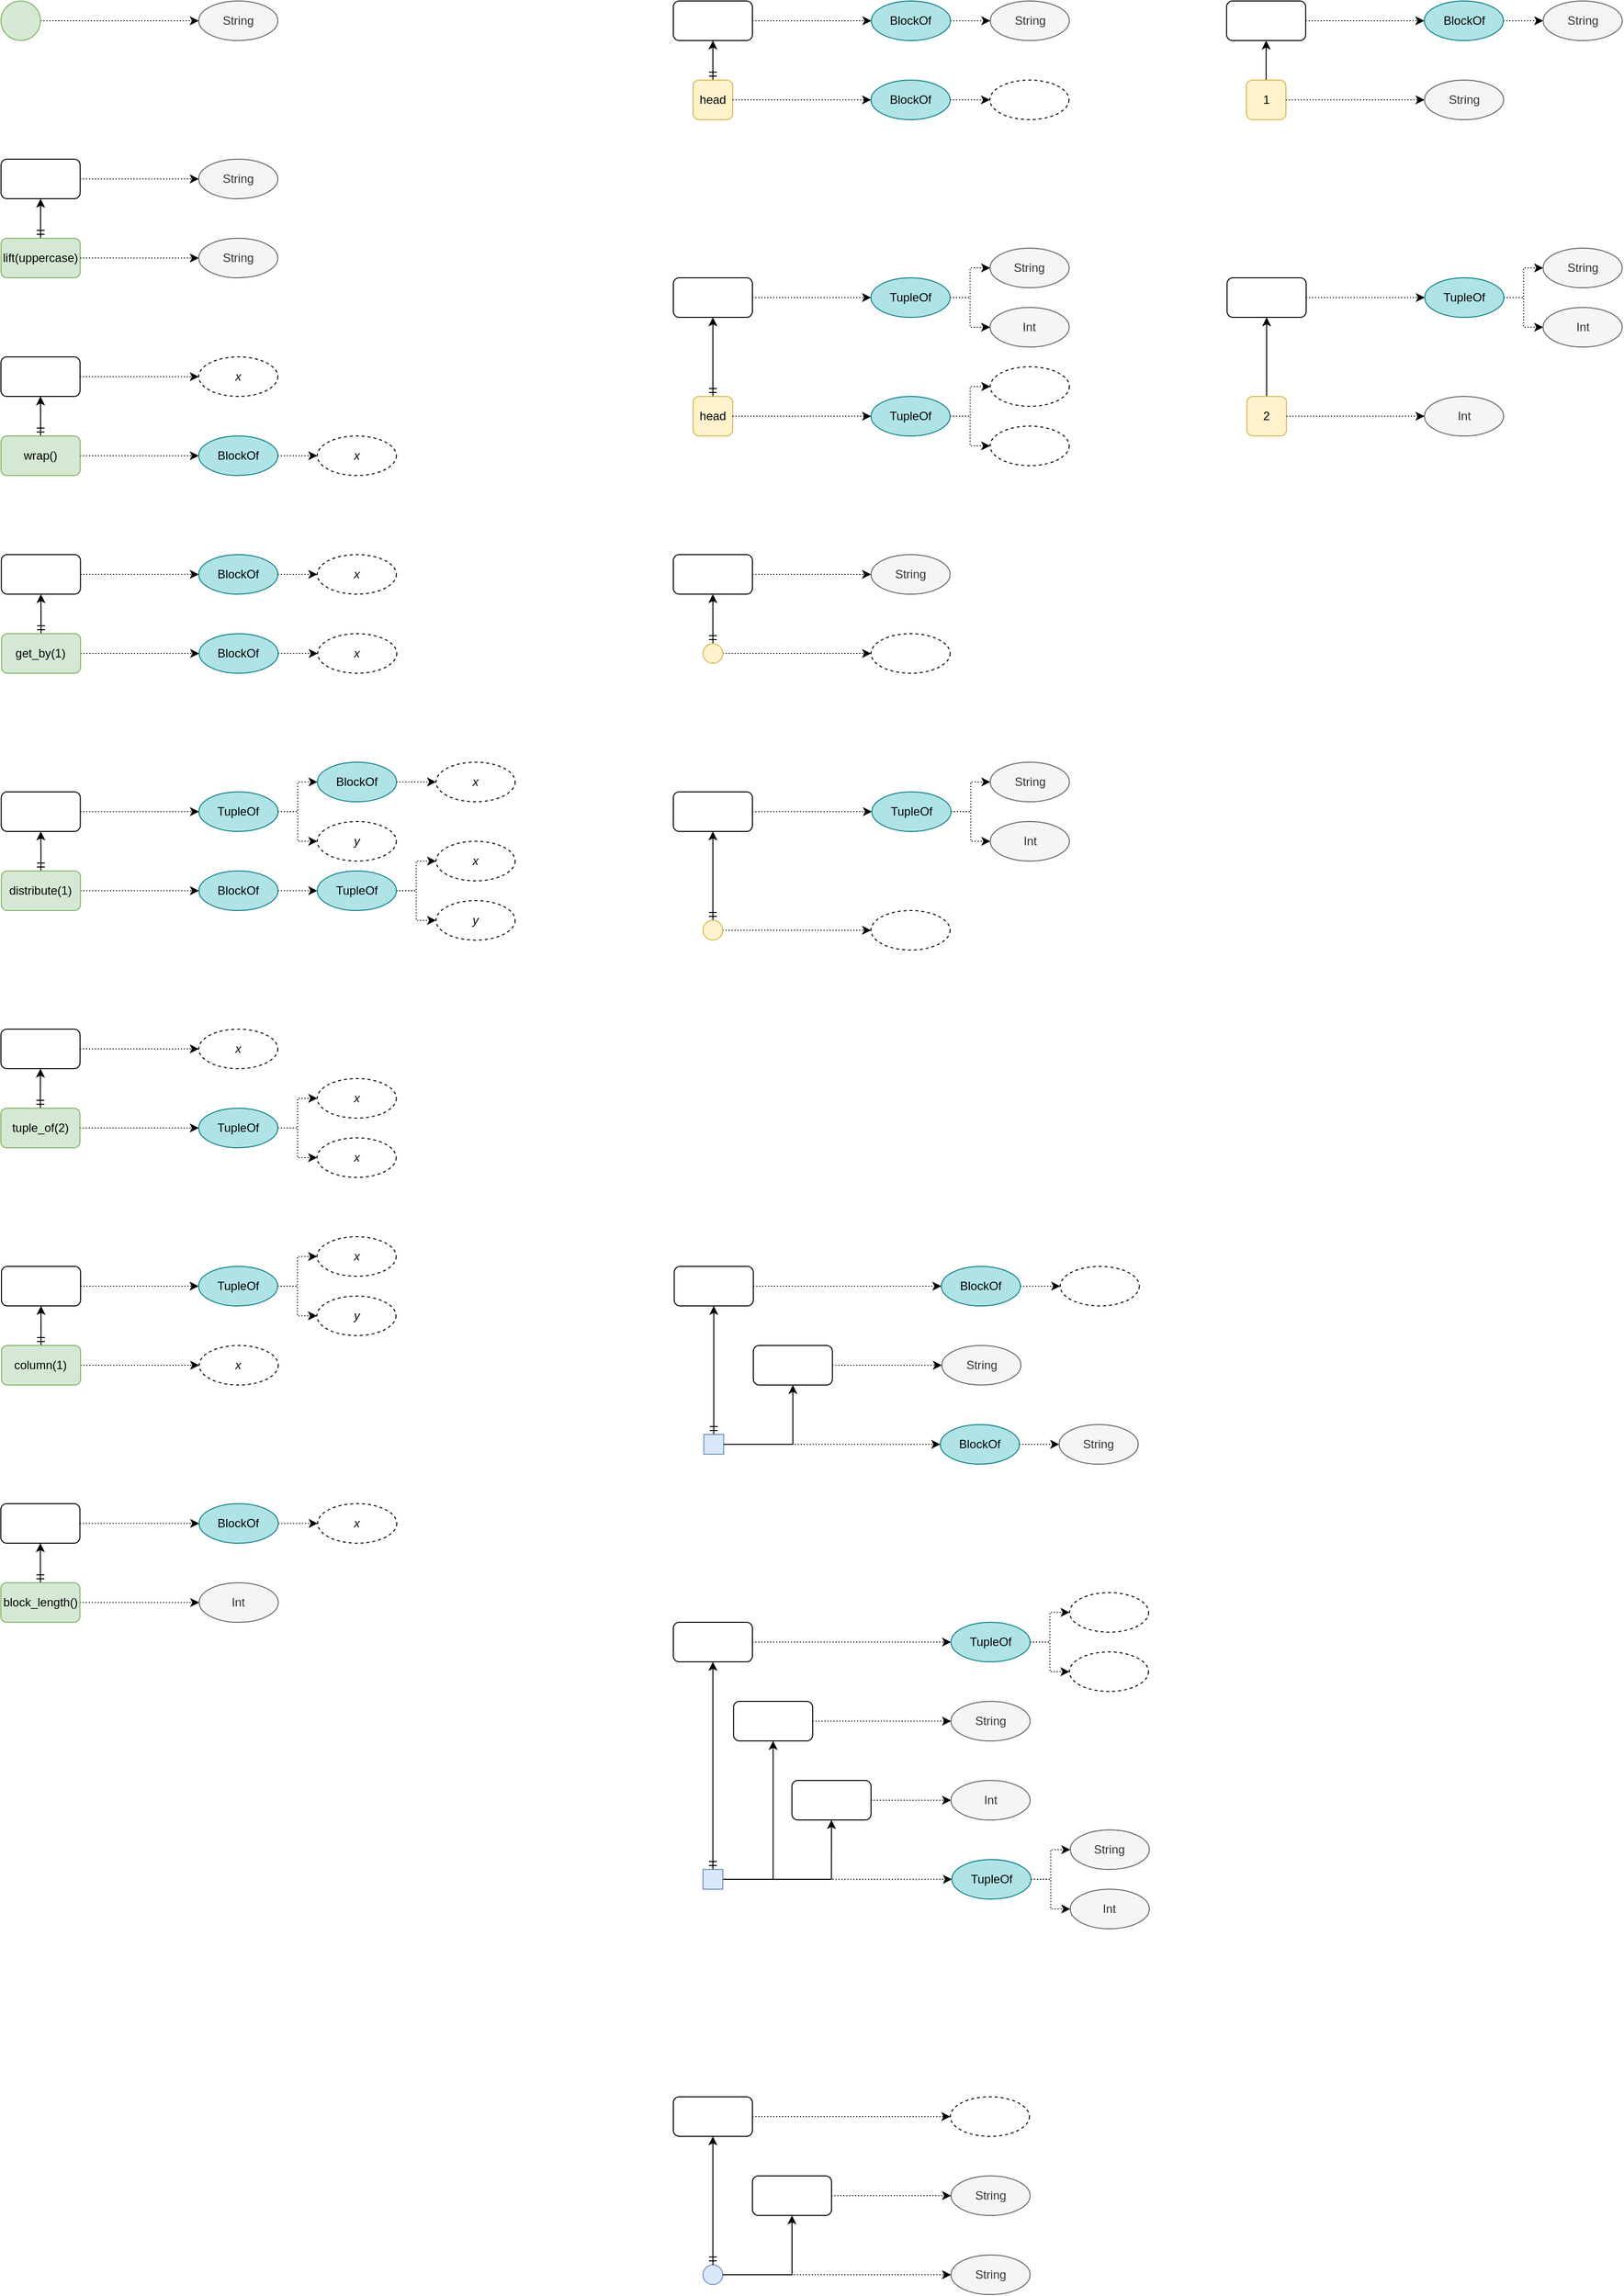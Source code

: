 <mxfile version="14.1.1" type="github" pages="2">
  <diagram name="Node Types" id="t18ifi3AElcaGuGD9-XV">
    <mxGraphModel dx="673" dy="389" grid="1" gridSize="10" guides="1" tooltips="1" connect="1" arrows="1" fold="1" page="1" pageScale="1" pageWidth="2339" pageHeight="3300" math="0" shadow="0">
      <root>
        <mxCell id="pttRT5z6rKzQrrYEBCru-0" />
        <mxCell id="pttRT5z6rKzQrrYEBCru-1" parent="pttRT5z6rKzQrrYEBCru-0" />
        <mxCell id="pttRT5z6rKzQrrYEBCru-74" style="edgeStyle=orthogonalEdgeStyle;rounded=0;orthogonalLoop=1;jettySize=auto;html=1;exitX=1;exitY=0.5;exitDx=0;exitDy=0;entryX=0;entryY=0.5;entryDx=0;entryDy=0;dashed=1;dashPattern=1 2;" parent="pttRT5z6rKzQrrYEBCru-1" source="pttRT5z6rKzQrrYEBCru-75" target="pttRT5z6rKzQrrYEBCru-76" edge="1">
          <mxGeometry relative="1" as="geometry">
            <mxPoint x="350.0" y="-20" as="targetPoint" />
          </mxGeometry>
        </mxCell>
        <mxCell id="pttRT5z6rKzQrrYEBCru-75" value="" style="ellipse;whiteSpace=wrap;html=1;aspect=fixed;rounded=1;shadow=0;glass=0;sketch=0;align=left;fillColor=#d5e8d4;strokeColor=#82b366;" parent="pttRT5z6rKzQrrYEBCru-1" vertex="1">
          <mxGeometry x="79.94" y="80" width="40" height="40" as="geometry" />
        </mxCell>
        <mxCell id="pttRT5z6rKzQrrYEBCru-76" value="String" style="ellipse;whiteSpace=wrap;html=1;fillColor=#f5f5f5;strokeColor=#666666;fontColor=#333333;" parent="pttRT5z6rKzQrrYEBCru-1" vertex="1">
          <mxGeometry x="280.0" y="80" width="80" height="40" as="geometry" />
        </mxCell>
        <mxCell id="pttRT5z6rKzQrrYEBCru-325" style="edgeStyle=orthogonalEdgeStyle;rounded=0;orthogonalLoop=1;jettySize=auto;html=1;exitX=0.5;exitY=0;exitDx=0;exitDy=0;strokeWidth=1;endArrow=classic;endFill=1;startArrow=ERmandOne;startFill=0;" parent="pttRT5z6rKzQrrYEBCru-1" source="pttRT5z6rKzQrrYEBCru-322" edge="1">
          <mxGeometry relative="1" as="geometry">
            <mxPoint x="120.06" y="280" as="targetPoint" />
          </mxGeometry>
        </mxCell>
        <mxCell id="pttRT5z6rKzQrrYEBCru-322" value="lift(uppercase)" style="rounded=1;whiteSpace=wrap;html=1;fillColor=#d5e8d4;strokeColor=#82b366;" parent="pttRT5z6rKzQrrYEBCru-1" vertex="1">
          <mxGeometry x="80.06" y="320" width="80" height="40" as="geometry" />
        </mxCell>
        <mxCell id="pttRT5z6rKzQrrYEBCru-323" style="edgeStyle=orthogonalEdgeStyle;rounded=0;orthogonalLoop=1;jettySize=auto;html=1;entryX=0;entryY=0.5;entryDx=0;entryDy=0;dashed=1;dashPattern=1 2;exitX=1;exitY=0.5;exitDx=0;exitDy=0;" parent="pttRT5z6rKzQrrYEBCru-1" source="pttRT5z6rKzQrrYEBCru-322" target="pttRT5z6rKzQrrYEBCru-324" edge="1">
          <mxGeometry relative="1" as="geometry">
            <mxPoint x="179.88" y="350" as="sourcePoint" />
          </mxGeometry>
        </mxCell>
        <mxCell id="pttRT5z6rKzQrrYEBCru-324" value="String" style="ellipse;whiteSpace=wrap;html=1;fillColor=#f5f5f5;strokeColor=#666666;fontColor=#333333;" parent="pttRT5z6rKzQrrYEBCru-1" vertex="1">
          <mxGeometry x="280.0" y="320" width="80" height="40" as="geometry" />
        </mxCell>
        <mxCell id="pttRT5z6rKzQrrYEBCru-326" value="" style="rounded=1;whiteSpace=wrap;html=1;" parent="pttRT5z6rKzQrrYEBCru-1" vertex="1">
          <mxGeometry x="80.06" y="240" width="80" height="40" as="geometry" />
        </mxCell>
        <mxCell id="pttRT5z6rKzQrrYEBCru-327" style="edgeStyle=orthogonalEdgeStyle;rounded=0;orthogonalLoop=1;jettySize=auto;html=1;entryX=0;entryY=0.5;entryDx=0;entryDy=0;dashed=1;dashPattern=1 2;exitX=1;exitY=0.5;exitDx=0;exitDy=0;" parent="pttRT5z6rKzQrrYEBCru-1" source="pttRT5z6rKzQrrYEBCru-326" target="pttRT5z6rKzQrrYEBCru-328" edge="1">
          <mxGeometry relative="1" as="geometry">
            <mxPoint x="190" y="270" as="sourcePoint" />
          </mxGeometry>
        </mxCell>
        <mxCell id="pttRT5z6rKzQrrYEBCru-328" value="String" style="ellipse;whiteSpace=wrap;html=1;fillColor=#f5f5f5;strokeColor=#666666;fontColor=#333333;" parent="pttRT5z6rKzQrrYEBCru-1" vertex="1">
          <mxGeometry x="280.0" y="240" width="80" height="40" as="geometry" />
        </mxCell>
        <mxCell id="S8VLfgyUJ310ej5aQM2a-13" style="edgeStyle=orthogonalEdgeStyle;rounded=0;orthogonalLoop=1;jettySize=auto;html=1;exitX=0.5;exitY=0;exitDx=0;exitDy=0;entryX=0.5;entryY=1;entryDx=0;entryDy=0;startArrow=ERmandOne;startFill=0;" parent="pttRT5z6rKzQrrYEBCru-1" source="S8VLfgyUJ310ej5aQM2a-2" target="S8VLfgyUJ310ej5aQM2a-12" edge="1">
          <mxGeometry relative="1" as="geometry" />
        </mxCell>
        <mxCell id="S8VLfgyUJ310ej5aQM2a-14" style="edgeStyle=orthogonalEdgeStyle;rounded=0;orthogonalLoop=1;jettySize=auto;html=1;entryX=0;entryY=0.5;entryDx=0;entryDy=0;dashed=1;dashPattern=1 2;" parent="pttRT5z6rKzQrrYEBCru-1" source="S8VLfgyUJ310ej5aQM2a-2" target="S8VLfgyUJ310ej5aQM2a-9" edge="1">
          <mxGeometry relative="1" as="geometry" />
        </mxCell>
        <mxCell id="S8VLfgyUJ310ej5aQM2a-2" value="wrap()" style="rounded=1;whiteSpace=wrap;html=1;fillColor=#d5e8d4;strokeColor=#82b366;" parent="pttRT5z6rKzQrrYEBCru-1" vertex="1">
          <mxGeometry x="80.06" y="520" width="80" height="40" as="geometry" />
        </mxCell>
        <mxCell id="S8VLfgyUJ310ej5aQM2a-15" style="edgeStyle=orthogonalEdgeStyle;rounded=0;orthogonalLoop=1;jettySize=auto;html=1;exitX=1;exitY=0.5;exitDx=0;exitDy=0;entryX=0;entryY=0.5;entryDx=0;entryDy=0;dashed=1;dashPattern=1 2;" parent="pttRT5z6rKzQrrYEBCru-1" source="S8VLfgyUJ310ej5aQM2a-9" target="S8VLfgyUJ310ej5aQM2a-10" edge="1">
          <mxGeometry relative="1" as="geometry" />
        </mxCell>
        <mxCell id="S8VLfgyUJ310ej5aQM2a-9" value="BlockOf" style="ellipse;whiteSpace=wrap;html=1;fillColor=#b0e3e6;strokeColor=#0e8088;" parent="pttRT5z6rKzQrrYEBCru-1" vertex="1">
          <mxGeometry x="280.0" y="520" width="80" height="40" as="geometry" />
        </mxCell>
        <mxCell id="S8VLfgyUJ310ej5aQM2a-10" value="&lt;i&gt;x&lt;/i&gt;" style="ellipse;whiteSpace=wrap;html=1;dashed=1;" parent="pttRT5z6rKzQrrYEBCru-1" vertex="1">
          <mxGeometry x="399.88" y="520" width="80" height="40" as="geometry" />
        </mxCell>
        <mxCell id="S8VLfgyUJ310ej5aQM2a-11" value="&lt;i&gt;x&lt;/i&gt;" style="ellipse;whiteSpace=wrap;html=1;dashed=1;" parent="pttRT5z6rKzQrrYEBCru-1" vertex="1">
          <mxGeometry x="280" y="440" width="80" height="40" as="geometry" />
        </mxCell>
        <mxCell id="S8VLfgyUJ310ej5aQM2a-16" style="edgeStyle=orthogonalEdgeStyle;rounded=0;orthogonalLoop=1;jettySize=auto;html=1;entryX=0;entryY=0.5;entryDx=0;entryDy=0;dashed=1;dashPattern=1 2;" parent="pttRT5z6rKzQrrYEBCru-1" source="S8VLfgyUJ310ej5aQM2a-12" target="S8VLfgyUJ310ej5aQM2a-11" edge="1">
          <mxGeometry relative="1" as="geometry" />
        </mxCell>
        <mxCell id="S8VLfgyUJ310ej5aQM2a-12" value="" style="rounded=1;whiteSpace=wrap;html=1;" parent="pttRT5z6rKzQrrYEBCru-1" vertex="1">
          <mxGeometry x="79.94" y="440" width="80" height="40" as="geometry" />
        </mxCell>
        <mxCell id="S8VLfgyUJ310ej5aQM2a-18" style="edgeStyle=orthogonalEdgeStyle;rounded=0;orthogonalLoop=1;jettySize=auto;html=1;exitX=0.5;exitY=0;exitDx=0;exitDy=0;entryX=0.5;entryY=1;entryDx=0;entryDy=0;startArrow=ERmandOne;startFill=0;" parent="pttRT5z6rKzQrrYEBCru-1" source="S8VLfgyUJ310ej5aQM2a-20" target="S8VLfgyUJ310ej5aQM2a-27" edge="1">
          <mxGeometry relative="1" as="geometry" />
        </mxCell>
        <mxCell id="S8VLfgyUJ310ej5aQM2a-19" style="edgeStyle=orthogonalEdgeStyle;rounded=0;orthogonalLoop=1;jettySize=auto;html=1;entryX=0;entryY=0.5;entryDx=0;entryDy=0;dashed=1;dashPattern=1 2;" parent="pttRT5z6rKzQrrYEBCru-1" source="S8VLfgyUJ310ej5aQM2a-20" target="S8VLfgyUJ310ej5aQM2a-22" edge="1">
          <mxGeometry relative="1" as="geometry" />
        </mxCell>
        <mxCell id="S8VLfgyUJ310ej5aQM2a-20" value="tuple_of(2)" style="rounded=1;whiteSpace=wrap;html=1;fillColor=#d5e8d4;strokeColor=#82b366;" parent="pttRT5z6rKzQrrYEBCru-1" vertex="1">
          <mxGeometry x="79.82" y="1200" width="80" height="40" as="geometry" />
        </mxCell>
        <mxCell id="S8VLfgyUJ310ej5aQM2a-21" style="edgeStyle=orthogonalEdgeStyle;rounded=0;orthogonalLoop=1;jettySize=auto;html=1;exitX=1;exitY=0.5;exitDx=0;exitDy=0;entryX=0;entryY=0.5;entryDx=0;entryDy=0;dashed=1;dashPattern=1 2;" parent="pttRT5z6rKzQrrYEBCru-1" source="S8VLfgyUJ310ej5aQM2a-22" target="S8VLfgyUJ310ej5aQM2a-24" edge="1">
          <mxGeometry relative="1" as="geometry" />
        </mxCell>
        <mxCell id="S8VLfgyUJ310ej5aQM2a-29" style="edgeStyle=orthogonalEdgeStyle;rounded=0;orthogonalLoop=1;jettySize=auto;html=1;entryX=0;entryY=0.5;entryDx=0;entryDy=0;dashed=1;dashPattern=1 2;" parent="pttRT5z6rKzQrrYEBCru-1" source="S8VLfgyUJ310ej5aQM2a-22" target="S8VLfgyUJ310ej5aQM2a-28" edge="1">
          <mxGeometry relative="1" as="geometry" />
        </mxCell>
        <mxCell id="S8VLfgyUJ310ej5aQM2a-22" value="TupleOf" style="ellipse;whiteSpace=wrap;html=1;fillColor=#b0e3e6;strokeColor=#0e8088;" parent="pttRT5z6rKzQrrYEBCru-1" vertex="1">
          <mxGeometry x="280.0" y="1200" width="80" height="40" as="geometry" />
        </mxCell>
        <mxCell id="S8VLfgyUJ310ej5aQM2a-24" value="&lt;i&gt;x&lt;/i&gt;" style="ellipse;whiteSpace=wrap;html=1;dashed=1;" parent="pttRT5z6rKzQrrYEBCru-1" vertex="1">
          <mxGeometry x="399.88" y="1170" width="80" height="40" as="geometry" />
        </mxCell>
        <mxCell id="S8VLfgyUJ310ej5aQM2a-25" value="&lt;i&gt;x&lt;/i&gt;" style="ellipse;whiteSpace=wrap;html=1;dashed=1;" parent="pttRT5z6rKzQrrYEBCru-1" vertex="1">
          <mxGeometry x="280" y="1120" width="80" height="40" as="geometry" />
        </mxCell>
        <mxCell id="S8VLfgyUJ310ej5aQM2a-26" style="edgeStyle=orthogonalEdgeStyle;rounded=0;orthogonalLoop=1;jettySize=auto;html=1;entryX=0;entryY=0.5;entryDx=0;entryDy=0;dashed=1;dashPattern=1 2;" parent="pttRT5z6rKzQrrYEBCru-1" source="S8VLfgyUJ310ej5aQM2a-27" target="S8VLfgyUJ310ej5aQM2a-25" edge="1">
          <mxGeometry relative="1" as="geometry" />
        </mxCell>
        <mxCell id="S8VLfgyUJ310ej5aQM2a-27" value="" style="rounded=1;whiteSpace=wrap;html=1;" parent="pttRT5z6rKzQrrYEBCru-1" vertex="1">
          <mxGeometry x="79.94" y="1120" width="80" height="40" as="geometry" />
        </mxCell>
        <mxCell id="S8VLfgyUJ310ej5aQM2a-28" value="&lt;i&gt;x&lt;/i&gt;" style="ellipse;whiteSpace=wrap;html=1;dashed=1;" parent="pttRT5z6rKzQrrYEBCru-1" vertex="1">
          <mxGeometry x="399.7" y="1230" width="80" height="40" as="geometry" />
        </mxCell>
        <mxCell id="S8VLfgyUJ310ej5aQM2a-30" style="edgeStyle=orthogonalEdgeStyle;rounded=0;orthogonalLoop=1;jettySize=auto;html=1;exitX=0.5;exitY=0;exitDx=0;exitDy=0;entryX=0.5;entryY=1;entryDx=0;entryDy=0;startArrow=ERmandOne;startFill=0;" parent="pttRT5z6rKzQrrYEBCru-1" source="S8VLfgyUJ310ej5aQM2a-32" target="S8VLfgyUJ310ej5aQM2a-39" edge="1">
          <mxGeometry relative="1" as="geometry" />
        </mxCell>
        <mxCell id="S8VLfgyUJ310ej5aQM2a-31" style="edgeStyle=orthogonalEdgeStyle;rounded=0;orthogonalLoop=1;jettySize=auto;html=1;entryX=0;entryY=0.5;entryDx=0;entryDy=0;dashed=1;dashPattern=1 2;exitX=1;exitY=0.5;exitDx=0;exitDy=0;" parent="pttRT5z6rKzQrrYEBCru-1" source="S8VLfgyUJ310ej5aQM2a-39" target="S8VLfgyUJ310ej5aQM2a-35" edge="1">
          <mxGeometry relative="1" as="geometry" />
        </mxCell>
        <mxCell id="S8VLfgyUJ310ej5aQM2a-51" style="edgeStyle=orthogonalEdgeStyle;rounded=0;orthogonalLoop=1;jettySize=auto;html=1;entryX=0;entryY=0.5;entryDx=0;entryDy=0;dashed=1;dashPattern=1 2;" parent="pttRT5z6rKzQrrYEBCru-1" source="S8VLfgyUJ310ej5aQM2a-32" target="S8VLfgyUJ310ej5aQM2a-44" edge="1">
          <mxGeometry relative="1" as="geometry" />
        </mxCell>
        <mxCell id="S8VLfgyUJ310ej5aQM2a-32" value="distribute(1)" style="rounded=1;whiteSpace=wrap;html=1;fillColor=#d5e8d4;strokeColor=#82b366;" parent="pttRT5z6rKzQrrYEBCru-1" vertex="1">
          <mxGeometry x="80.36" y="960" width="80" height="40" as="geometry" />
        </mxCell>
        <mxCell id="S8VLfgyUJ310ej5aQM2a-33" style="edgeStyle=orthogonalEdgeStyle;rounded=0;orthogonalLoop=1;jettySize=auto;html=1;exitX=1;exitY=0.5;exitDx=0;exitDy=0;entryX=0;entryY=0.5;entryDx=0;entryDy=0;dashed=1;dashPattern=1 2;" parent="pttRT5z6rKzQrrYEBCru-1" source="S8VLfgyUJ310ej5aQM2a-35" target="S8VLfgyUJ310ej5aQM2a-42" edge="1">
          <mxGeometry relative="1" as="geometry">
            <mxPoint x="400.06" y="870" as="targetPoint" />
          </mxGeometry>
        </mxCell>
        <mxCell id="S8VLfgyUJ310ej5aQM2a-34" style="edgeStyle=orthogonalEdgeStyle;rounded=0;orthogonalLoop=1;jettySize=auto;html=1;entryX=0;entryY=0.5;entryDx=0;entryDy=0;dashed=1;dashPattern=1 2;" parent="pttRT5z6rKzQrrYEBCru-1" source="S8VLfgyUJ310ej5aQM2a-35" target="S8VLfgyUJ310ej5aQM2a-40" edge="1">
          <mxGeometry relative="1" as="geometry" />
        </mxCell>
        <mxCell id="S8VLfgyUJ310ej5aQM2a-35" value="TupleOf" style="ellipse;whiteSpace=wrap;html=1;fillColor=#b0e3e6;strokeColor=#0e8088;" parent="pttRT5z6rKzQrrYEBCru-1" vertex="1">
          <mxGeometry x="280.18" y="880" width="80" height="40" as="geometry" />
        </mxCell>
        <mxCell id="S8VLfgyUJ310ej5aQM2a-39" value="" style="rounded=1;whiteSpace=wrap;html=1;" parent="pttRT5z6rKzQrrYEBCru-1" vertex="1">
          <mxGeometry x="80.24" y="880" width="80" height="40" as="geometry" />
        </mxCell>
        <mxCell id="S8VLfgyUJ310ej5aQM2a-40" value="&lt;i&gt;y&lt;/i&gt;" style="ellipse;whiteSpace=wrap;html=1;dashed=1;" parent="pttRT5z6rKzQrrYEBCru-1" vertex="1">
          <mxGeometry x="399.88" y="910" width="80" height="40" as="geometry" />
        </mxCell>
        <mxCell id="S8VLfgyUJ310ej5aQM2a-41" value="&lt;i&gt;x&lt;/i&gt;" style="ellipse;whiteSpace=wrap;html=1;dashed=1;" parent="pttRT5z6rKzQrrYEBCru-1" vertex="1">
          <mxGeometry x="520" y="850" width="80" height="40" as="geometry" />
        </mxCell>
        <mxCell id="S8VLfgyUJ310ej5aQM2a-43" style="edgeStyle=orthogonalEdgeStyle;rounded=0;orthogonalLoop=1;jettySize=auto;html=1;exitX=1;exitY=0.5;exitDx=0;exitDy=0;entryX=0;entryY=0.5;entryDx=0;entryDy=0;dashed=1;dashPattern=1 2;" parent="pttRT5z6rKzQrrYEBCru-1" source="S8VLfgyUJ310ej5aQM2a-42" target="S8VLfgyUJ310ej5aQM2a-41" edge="1">
          <mxGeometry relative="1" as="geometry" />
        </mxCell>
        <mxCell id="S8VLfgyUJ310ej5aQM2a-42" value="BlockOf" style="ellipse;whiteSpace=wrap;html=1;fillColor=#b0e3e6;strokeColor=#0e8088;" parent="pttRT5z6rKzQrrYEBCru-1" vertex="1">
          <mxGeometry x="400.06" y="850" width="80" height="40" as="geometry" />
        </mxCell>
        <mxCell id="S8VLfgyUJ310ej5aQM2a-48" style="edgeStyle=orthogonalEdgeStyle;rounded=0;orthogonalLoop=1;jettySize=auto;html=1;entryX=0;entryY=0.5;entryDx=0;entryDy=0;dashed=1;dashPattern=1 2;" parent="pttRT5z6rKzQrrYEBCru-1" source="S8VLfgyUJ310ej5aQM2a-44" target="S8VLfgyUJ310ej5aQM2a-45" edge="1">
          <mxGeometry relative="1" as="geometry" />
        </mxCell>
        <mxCell id="S8VLfgyUJ310ej5aQM2a-44" value="BlockOf" style="ellipse;whiteSpace=wrap;html=1;fillColor=#b0e3e6;strokeColor=#0e8088;" parent="pttRT5z6rKzQrrYEBCru-1" vertex="1">
          <mxGeometry x="280.18" y="960" width="80" height="40" as="geometry" />
        </mxCell>
        <mxCell id="S8VLfgyUJ310ej5aQM2a-49" style="edgeStyle=orthogonalEdgeStyle;rounded=0;orthogonalLoop=1;jettySize=auto;html=1;exitX=1;exitY=0.5;exitDx=0;exitDy=0;entryX=0;entryY=0.5;entryDx=0;entryDy=0;dashed=1;dashPattern=1 2;" parent="pttRT5z6rKzQrrYEBCru-1" source="S8VLfgyUJ310ej5aQM2a-45" target="S8VLfgyUJ310ej5aQM2a-46" edge="1">
          <mxGeometry relative="1" as="geometry" />
        </mxCell>
        <mxCell id="S8VLfgyUJ310ej5aQM2a-50" style="edgeStyle=orthogonalEdgeStyle;rounded=0;orthogonalLoop=1;jettySize=auto;html=1;entryX=0;entryY=0.5;entryDx=0;entryDy=0;dashed=1;dashPattern=1 2;" parent="pttRT5z6rKzQrrYEBCru-1" source="S8VLfgyUJ310ej5aQM2a-45" target="S8VLfgyUJ310ej5aQM2a-47" edge="1">
          <mxGeometry relative="1" as="geometry" />
        </mxCell>
        <mxCell id="S8VLfgyUJ310ej5aQM2a-45" value="TupleOf" style="ellipse;whiteSpace=wrap;html=1;fillColor=#b0e3e6;strokeColor=#0e8088;" parent="pttRT5z6rKzQrrYEBCru-1" vertex="1">
          <mxGeometry x="399.88" y="960" width="80" height="40" as="geometry" />
        </mxCell>
        <mxCell id="S8VLfgyUJ310ej5aQM2a-46" value="&lt;i&gt;x&lt;/i&gt;" style="ellipse;whiteSpace=wrap;html=1;dashed=1;" parent="pttRT5z6rKzQrrYEBCru-1" vertex="1">
          <mxGeometry x="520" y="930" width="80" height="40" as="geometry" />
        </mxCell>
        <mxCell id="S8VLfgyUJ310ej5aQM2a-47" value="&lt;i&gt;y&lt;/i&gt;" style="ellipse;whiteSpace=wrap;html=1;dashed=1;" parent="pttRT5z6rKzQrrYEBCru-1" vertex="1">
          <mxGeometry x="520" y="990" width="80" height="40" as="geometry" />
        </mxCell>
        <mxCell id="S8VLfgyUJ310ej5aQM2a-52" style="edgeStyle=orthogonalEdgeStyle;rounded=0;orthogonalLoop=1;jettySize=auto;html=1;exitX=0.5;exitY=0;exitDx=0;exitDy=0;entryX=0.5;entryY=1;entryDx=0;entryDy=0;startArrow=ERmandOne;startFill=0;" parent="pttRT5z6rKzQrrYEBCru-1" source="S8VLfgyUJ310ej5aQM2a-54" target="S8VLfgyUJ310ej5aQM2a-60" edge="1">
          <mxGeometry relative="1" as="geometry" />
        </mxCell>
        <mxCell id="S8VLfgyUJ310ej5aQM2a-53" style="edgeStyle=orthogonalEdgeStyle;rounded=0;orthogonalLoop=1;jettySize=auto;html=1;entryX=0;entryY=0.5;entryDx=0;entryDy=0;dashed=1;dashPattern=1 2;" parent="pttRT5z6rKzQrrYEBCru-1" source="S8VLfgyUJ310ej5aQM2a-54" target="S8VLfgyUJ310ej5aQM2a-56" edge="1">
          <mxGeometry relative="1" as="geometry" />
        </mxCell>
        <mxCell id="S8VLfgyUJ310ej5aQM2a-54" value="get_by(1)" style="rounded=1;whiteSpace=wrap;html=1;fillColor=#d5e8d4;strokeColor=#82b366;" parent="pttRT5z6rKzQrrYEBCru-1" vertex="1">
          <mxGeometry x="80.48" y="720" width="80" height="40" as="geometry" />
        </mxCell>
        <mxCell id="S8VLfgyUJ310ej5aQM2a-55" style="edgeStyle=orthogonalEdgeStyle;rounded=0;orthogonalLoop=1;jettySize=auto;html=1;exitX=1;exitY=0.5;exitDx=0;exitDy=0;entryX=0;entryY=0.5;entryDx=0;entryDy=0;dashed=1;dashPattern=1 2;" parent="pttRT5z6rKzQrrYEBCru-1" source="S8VLfgyUJ310ej5aQM2a-56" target="S8VLfgyUJ310ej5aQM2a-57" edge="1">
          <mxGeometry relative="1" as="geometry" />
        </mxCell>
        <mxCell id="S8VLfgyUJ310ej5aQM2a-56" value="BlockOf" style="ellipse;whiteSpace=wrap;html=1;fillColor=#b0e3e6;strokeColor=#0e8088;" parent="pttRT5z6rKzQrrYEBCru-1" vertex="1">
          <mxGeometry x="280.42" y="720" width="80" height="40" as="geometry" />
        </mxCell>
        <mxCell id="S8VLfgyUJ310ej5aQM2a-57" value="&lt;i&gt;x&lt;/i&gt;" style="ellipse;whiteSpace=wrap;html=1;dashed=1;" parent="pttRT5z6rKzQrrYEBCru-1" vertex="1">
          <mxGeometry x="400.3" y="720" width="80" height="40" as="geometry" />
        </mxCell>
        <mxCell id="S8VLfgyUJ310ej5aQM2a-59" style="edgeStyle=orthogonalEdgeStyle;rounded=0;orthogonalLoop=1;jettySize=auto;html=1;entryX=0;entryY=0.5;entryDx=0;entryDy=0;dashed=1;dashPattern=1 2;" parent="pttRT5z6rKzQrrYEBCru-1" source="S8VLfgyUJ310ej5aQM2a-60" target="S8VLfgyUJ310ej5aQM2a-62" edge="1">
          <mxGeometry relative="1" as="geometry">
            <mxPoint x="280.42" y="660" as="targetPoint" />
          </mxGeometry>
        </mxCell>
        <mxCell id="S8VLfgyUJ310ej5aQM2a-60" value="" style="rounded=1;whiteSpace=wrap;html=1;" parent="pttRT5z6rKzQrrYEBCru-1" vertex="1">
          <mxGeometry x="80.36" y="640" width="80" height="40" as="geometry" />
        </mxCell>
        <mxCell id="S8VLfgyUJ310ej5aQM2a-61" value="&lt;i&gt;x&lt;/i&gt;" style="ellipse;whiteSpace=wrap;html=1;dashed=1;" parent="pttRT5z6rKzQrrYEBCru-1" vertex="1">
          <mxGeometry x="399.88" y="640" width="80" height="40" as="geometry" />
        </mxCell>
        <mxCell id="S8VLfgyUJ310ej5aQM2a-63" style="edgeStyle=orthogonalEdgeStyle;rounded=0;orthogonalLoop=1;jettySize=auto;html=1;entryX=0;entryY=0.5;entryDx=0;entryDy=0;dashed=1;dashPattern=1 2;" parent="pttRT5z6rKzQrrYEBCru-1" source="S8VLfgyUJ310ej5aQM2a-62" target="S8VLfgyUJ310ej5aQM2a-61" edge="1">
          <mxGeometry relative="1" as="geometry" />
        </mxCell>
        <mxCell id="S8VLfgyUJ310ej5aQM2a-62" value="BlockOf" style="ellipse;whiteSpace=wrap;html=1;fillColor=#b0e3e6;strokeColor=#0e8088;" parent="pttRT5z6rKzQrrYEBCru-1" vertex="1">
          <mxGeometry x="280.0" y="640" width="80" height="40" as="geometry" />
        </mxCell>
        <mxCell id="S8VLfgyUJ310ej5aQM2a-64" style="edgeStyle=orthogonalEdgeStyle;rounded=0;orthogonalLoop=1;jettySize=auto;html=1;exitX=0.5;exitY=0;exitDx=0;exitDy=0;entryX=0.5;entryY=1;entryDx=0;entryDy=0;startArrow=ERmandOne;startFill=0;" parent="pttRT5z6rKzQrrYEBCru-1" source="S8VLfgyUJ310ej5aQM2a-66" target="S8VLfgyUJ310ej5aQM2a-73" edge="1">
          <mxGeometry relative="1" as="geometry" />
        </mxCell>
        <mxCell id="S8VLfgyUJ310ej5aQM2a-65" style="edgeStyle=orthogonalEdgeStyle;rounded=0;orthogonalLoop=1;jettySize=auto;html=1;entryX=0;entryY=0.5;entryDx=0;entryDy=0;dashed=1;dashPattern=1 2;exitX=1;exitY=0.5;exitDx=0;exitDy=0;" parent="pttRT5z6rKzQrrYEBCru-1" source="S8VLfgyUJ310ej5aQM2a-73" target="S8VLfgyUJ310ej5aQM2a-69" edge="1">
          <mxGeometry relative="1" as="geometry" />
        </mxCell>
        <mxCell id="S8VLfgyUJ310ej5aQM2a-76" style="edgeStyle=orthogonalEdgeStyle;rounded=0;orthogonalLoop=1;jettySize=auto;html=1;exitX=1;exitY=0.5;exitDx=0;exitDy=0;entryX=0;entryY=0.5;entryDx=0;entryDy=0;dashed=1;dashPattern=1 2;" parent="pttRT5z6rKzQrrYEBCru-1" source="S8VLfgyUJ310ej5aQM2a-66" target="S8VLfgyUJ310ej5aQM2a-75" edge="1">
          <mxGeometry relative="1" as="geometry" />
        </mxCell>
        <mxCell id="S8VLfgyUJ310ej5aQM2a-66" value="column(1)" style="rounded=1;whiteSpace=wrap;html=1;fillColor=#d5e8d4;strokeColor=#82b366;" parent="pttRT5z6rKzQrrYEBCru-1" vertex="1">
          <mxGeometry x="80.48" y="1440" width="80" height="40" as="geometry" />
        </mxCell>
        <mxCell id="S8VLfgyUJ310ej5aQM2a-67" style="edgeStyle=orthogonalEdgeStyle;rounded=0;orthogonalLoop=1;jettySize=auto;html=1;exitX=1;exitY=0.5;exitDx=0;exitDy=0;entryX=0;entryY=0.5;entryDx=0;entryDy=0;dashed=1;dashPattern=1 2;" parent="pttRT5z6rKzQrrYEBCru-1" source="S8VLfgyUJ310ej5aQM2a-69" target="S8VLfgyUJ310ej5aQM2a-70" edge="1">
          <mxGeometry relative="1" as="geometry" />
        </mxCell>
        <mxCell id="S8VLfgyUJ310ej5aQM2a-68" style="edgeStyle=orthogonalEdgeStyle;rounded=0;orthogonalLoop=1;jettySize=auto;html=1;entryX=0;entryY=0.5;entryDx=0;entryDy=0;dashed=1;dashPattern=1 2;" parent="pttRT5z6rKzQrrYEBCru-1" source="S8VLfgyUJ310ej5aQM2a-69" target="S8VLfgyUJ310ej5aQM2a-74" edge="1">
          <mxGeometry relative="1" as="geometry" />
        </mxCell>
        <mxCell id="S8VLfgyUJ310ej5aQM2a-69" value="TupleOf" style="ellipse;whiteSpace=wrap;html=1;fillColor=#b0e3e6;strokeColor=#0e8088;" parent="pttRT5z6rKzQrrYEBCru-1" vertex="1">
          <mxGeometry x="279.82" y="1360" width="80" height="40" as="geometry" />
        </mxCell>
        <mxCell id="S8VLfgyUJ310ej5aQM2a-70" value="&lt;i&gt;x&lt;/i&gt;" style="ellipse;whiteSpace=wrap;html=1;dashed=1;" parent="pttRT5z6rKzQrrYEBCru-1" vertex="1">
          <mxGeometry x="399.7" y="1330" width="80" height="40" as="geometry" />
        </mxCell>
        <mxCell id="S8VLfgyUJ310ej5aQM2a-73" value="" style="rounded=1;whiteSpace=wrap;html=1;" parent="pttRT5z6rKzQrrYEBCru-1" vertex="1">
          <mxGeometry x="80.48" y="1360" width="80" height="40" as="geometry" />
        </mxCell>
        <mxCell id="S8VLfgyUJ310ej5aQM2a-74" value="&lt;i&gt;y&lt;/i&gt;" style="ellipse;whiteSpace=wrap;html=1;dashed=1;" parent="pttRT5z6rKzQrrYEBCru-1" vertex="1">
          <mxGeometry x="399.52" y="1390" width="80" height="40" as="geometry" />
        </mxCell>
        <mxCell id="S8VLfgyUJ310ej5aQM2a-75" value="&lt;i&gt;x&lt;/i&gt;" style="ellipse;whiteSpace=wrap;html=1;dashed=1;" parent="pttRT5z6rKzQrrYEBCru-1" vertex="1">
          <mxGeometry x="280.42" y="1440" width="80" height="40" as="geometry" />
        </mxCell>
        <mxCell id="j4pWJsMRm3qd0aL7RC5e-1" style="edgeStyle=orthogonalEdgeStyle;rounded=0;orthogonalLoop=1;jettySize=auto;html=1;exitX=0.5;exitY=0;exitDx=0;exitDy=0;entryX=0.5;entryY=1;entryDx=0;entryDy=0;startArrow=ERmandOne;startFill=0;" parent="pttRT5z6rKzQrrYEBCru-1" source="j4pWJsMRm3qd0aL7RC5e-2" target="j4pWJsMRm3qd0aL7RC5e-3" edge="1">
          <mxGeometry relative="1" as="geometry" />
        </mxCell>
        <mxCell id="j4pWJsMRm3qd0aL7RC5e-9" style="edgeStyle=orthogonalEdgeStyle;rounded=0;orthogonalLoop=1;jettySize=auto;html=1;entryX=0;entryY=0.5;entryDx=0;entryDy=0;dashed=1;dashPattern=1 2;" parent="pttRT5z6rKzQrrYEBCru-1" source="j4pWJsMRm3qd0aL7RC5e-2" target="j4pWJsMRm3qd0aL7RC5e-8" edge="1">
          <mxGeometry relative="1" as="geometry" />
        </mxCell>
        <mxCell id="j4pWJsMRm3qd0aL7RC5e-2" value="block_length()" style="rounded=1;whiteSpace=wrap;html=1;fillColor=#d5e8d4;strokeColor=#82b366;" parent="pttRT5z6rKzQrrYEBCru-1" vertex="1">
          <mxGeometry x="79.82" y="1680" width="80" height="40" as="geometry" />
        </mxCell>
        <mxCell id="j4pWJsMRm3qd0aL7RC5e-7" style="edgeStyle=orthogonalEdgeStyle;rounded=0;orthogonalLoop=1;jettySize=auto;html=1;entryX=0;entryY=0.5;entryDx=0;entryDy=0;dashed=1;dashPattern=1 2;" parent="pttRT5z6rKzQrrYEBCru-1" source="j4pWJsMRm3qd0aL7RC5e-3" target="j4pWJsMRm3qd0aL7RC5e-6" edge="1">
          <mxGeometry relative="1" as="geometry" />
        </mxCell>
        <mxCell id="j4pWJsMRm3qd0aL7RC5e-3" value="" style="rounded=1;whiteSpace=wrap;html=1;" parent="pttRT5z6rKzQrrYEBCru-1" vertex="1">
          <mxGeometry x="79.82" y="1600" width="80" height="40" as="geometry" />
        </mxCell>
        <mxCell id="j4pWJsMRm3qd0aL7RC5e-4" value="&lt;i&gt;x&lt;/i&gt;" style="ellipse;whiteSpace=wrap;html=1;dashed=1;" parent="pttRT5z6rKzQrrYEBCru-1" vertex="1">
          <mxGeometry x="400.3" y="1600" width="80" height="40" as="geometry" />
        </mxCell>
        <mxCell id="j4pWJsMRm3qd0aL7RC5e-5" style="edgeStyle=orthogonalEdgeStyle;rounded=0;orthogonalLoop=1;jettySize=auto;html=1;entryX=0;entryY=0.5;entryDx=0;entryDy=0;dashed=1;dashPattern=1 2;" parent="pttRT5z6rKzQrrYEBCru-1" source="j4pWJsMRm3qd0aL7RC5e-6" target="j4pWJsMRm3qd0aL7RC5e-4" edge="1">
          <mxGeometry relative="1" as="geometry" />
        </mxCell>
        <mxCell id="j4pWJsMRm3qd0aL7RC5e-6" value="BlockOf" style="ellipse;whiteSpace=wrap;html=1;fillColor=#b0e3e6;strokeColor=#0e8088;" parent="pttRT5z6rKzQrrYEBCru-1" vertex="1">
          <mxGeometry x="280.42" y="1600" width="80" height="40" as="geometry" />
        </mxCell>
        <mxCell id="j4pWJsMRm3qd0aL7RC5e-8" value="Int" style="ellipse;whiteSpace=wrap;html=1;fillColor=#f5f5f5;strokeColor=#666666;fontColor=#333333;" parent="pttRT5z6rKzQrrYEBCru-1" vertex="1">
          <mxGeometry x="280.42" y="1680" width="80" height="40" as="geometry" />
        </mxCell>
        <mxCell id="j4pWJsMRm3qd0aL7RC5e-24" style="edgeStyle=orthogonalEdgeStyle;rounded=0;orthogonalLoop=1;jettySize=auto;html=1;entryX=0.5;entryY=1;entryDx=0;entryDy=0;startArrow=ERmandOne;startFill=0;" parent="pttRT5z6rKzQrrYEBCru-1" source="j4pWJsMRm3qd0aL7RC5e-10" target="j4pWJsMRm3qd0aL7RC5e-11" edge="1">
          <mxGeometry relative="1" as="geometry" />
        </mxCell>
        <mxCell id="j4pWJsMRm3qd0aL7RC5e-10" value="head" style="rounded=1;whiteSpace=wrap;html=1;fillColor=#fff2cc;strokeColor=#d6b656;" parent="pttRT5z6rKzQrrYEBCru-1" vertex="1">
          <mxGeometry x="780" y="480" width="40" height="40" as="geometry" />
        </mxCell>
        <mxCell id="j4pWJsMRm3qd0aL7RC5e-21" style="edgeStyle=orthogonalEdgeStyle;rounded=0;orthogonalLoop=1;jettySize=auto;html=1;entryX=0;entryY=0.5;entryDx=0;entryDy=0;dashed=1;dashPattern=1 2;" parent="pttRT5z6rKzQrrYEBCru-1" source="j4pWJsMRm3qd0aL7RC5e-11" target="j4pWJsMRm3qd0aL7RC5e-18" edge="1">
          <mxGeometry relative="1" as="geometry" />
        </mxCell>
        <mxCell id="j4pWJsMRm3qd0aL7RC5e-11" value="" style="rounded=1;whiteSpace=wrap;html=1;" parent="pttRT5z6rKzQrrYEBCru-1" vertex="1">
          <mxGeometry x="760.0" y="360" width="80" height="40" as="geometry" />
        </mxCell>
        <mxCell id="j4pWJsMRm3qd0aL7RC5e-12" style="edgeStyle=orthogonalEdgeStyle;rounded=0;orthogonalLoop=1;jettySize=auto;html=1;entryX=0;entryY=0.5;entryDx=0;entryDy=0;dashed=1;dashPattern=1 2;exitX=1;exitY=0.5;exitDx=0;exitDy=0;" parent="pttRT5z6rKzQrrYEBCru-1" source="j4pWJsMRm3qd0aL7RC5e-10" target="j4pWJsMRm3qd0aL7RC5e-15" edge="1">
          <mxGeometry relative="1" as="geometry">
            <mxPoint x="840.72" y="500" as="sourcePoint" />
          </mxGeometry>
        </mxCell>
        <mxCell id="j4pWJsMRm3qd0aL7RC5e-13" style="edgeStyle=orthogonalEdgeStyle;rounded=0;orthogonalLoop=1;jettySize=auto;html=1;exitX=1;exitY=0.5;exitDx=0;exitDy=0;entryX=0;entryY=0.5;entryDx=0;entryDy=0;dashed=1;dashPattern=1 2;" parent="pttRT5z6rKzQrrYEBCru-1" source="j4pWJsMRm3qd0aL7RC5e-15" target="j4pWJsMRm3qd0aL7RC5e-16" edge="1">
          <mxGeometry relative="1" as="geometry" />
        </mxCell>
        <mxCell id="j4pWJsMRm3qd0aL7RC5e-14" style="edgeStyle=orthogonalEdgeStyle;rounded=0;orthogonalLoop=1;jettySize=auto;html=1;entryX=0;entryY=0.5;entryDx=0;entryDy=0;dashed=1;dashPattern=1 2;" parent="pttRT5z6rKzQrrYEBCru-1" source="j4pWJsMRm3qd0aL7RC5e-15" target="j4pWJsMRm3qd0aL7RC5e-17" edge="1">
          <mxGeometry relative="1" as="geometry" />
        </mxCell>
        <mxCell id="j4pWJsMRm3qd0aL7RC5e-15" value="TupleOf" style="ellipse;whiteSpace=wrap;html=1;fillColor=#b0e3e6;strokeColor=#0e8088;" parent="pttRT5z6rKzQrrYEBCru-1" vertex="1">
          <mxGeometry x="959.94" y="480" width="80" height="40" as="geometry" />
        </mxCell>
        <mxCell id="j4pWJsMRm3qd0aL7RC5e-16" value="" style="ellipse;whiteSpace=wrap;html=1;dashed=1;" parent="pttRT5z6rKzQrrYEBCru-1" vertex="1">
          <mxGeometry x="1080.54" y="450" width="80" height="40" as="geometry" />
        </mxCell>
        <mxCell id="j4pWJsMRm3qd0aL7RC5e-17" value="" style="ellipse;whiteSpace=wrap;html=1;dashed=1;" parent="pttRT5z6rKzQrrYEBCru-1" vertex="1">
          <mxGeometry x="1080.36" y="510" width="80" height="40" as="geometry" />
        </mxCell>
        <mxCell id="j4pWJsMRm3qd0aL7RC5e-22" style="edgeStyle=orthogonalEdgeStyle;rounded=0;orthogonalLoop=1;jettySize=auto;html=1;entryX=0;entryY=0.5;entryDx=0;entryDy=0;dashed=1;dashPattern=1 2;" parent="pttRT5z6rKzQrrYEBCru-1" source="j4pWJsMRm3qd0aL7RC5e-18" target="j4pWJsMRm3qd0aL7RC5e-19" edge="1">
          <mxGeometry relative="1" as="geometry" />
        </mxCell>
        <mxCell id="j4pWJsMRm3qd0aL7RC5e-23" style="edgeStyle=orthogonalEdgeStyle;rounded=0;orthogonalLoop=1;jettySize=auto;html=1;entryX=0;entryY=0.5;entryDx=0;entryDy=0;dashed=1;dashPattern=1 2;" parent="pttRT5z6rKzQrrYEBCru-1" source="j4pWJsMRm3qd0aL7RC5e-18" target="j4pWJsMRm3qd0aL7RC5e-20" edge="1">
          <mxGeometry relative="1" as="geometry" />
        </mxCell>
        <mxCell id="j4pWJsMRm3qd0aL7RC5e-18" value="TupleOf" style="ellipse;whiteSpace=wrap;html=1;fillColor=#b0e3e6;strokeColor=#0e8088;" parent="pttRT5z6rKzQrrYEBCru-1" vertex="1">
          <mxGeometry x="959.94" y="360" width="80" height="40" as="geometry" />
        </mxCell>
        <mxCell id="j4pWJsMRm3qd0aL7RC5e-19" value="String" style="ellipse;whiteSpace=wrap;html=1;fillColor=#f5f5f5;strokeColor=#666666;fontColor=#333333;" parent="pttRT5z6rKzQrrYEBCru-1" vertex="1">
          <mxGeometry x="1080.36" y="330" width="80" height="40" as="geometry" />
        </mxCell>
        <mxCell id="j4pWJsMRm3qd0aL7RC5e-20" value="Int" style="ellipse;whiteSpace=wrap;html=1;fillColor=#f5f5f5;strokeColor=#666666;fontColor=#333333;" parent="pttRT5z6rKzQrrYEBCru-1" vertex="1">
          <mxGeometry x="1080.36" y="390" width="80" height="40" as="geometry" />
        </mxCell>
        <mxCell id="CRXfzsOC0slFhMcfU7Hz-11" style="edgeStyle=orthogonalEdgeStyle;rounded=0;orthogonalLoop=1;jettySize=auto;html=1;entryX=0.5;entryY=1;entryDx=0;entryDy=0;startArrow=ERmandOne;startFill=0;" parent="pttRT5z6rKzQrrYEBCru-1" source="CRXfzsOC0slFhMcfU7Hz-0" target="CRXfzsOC0slFhMcfU7Hz-2" edge="1">
          <mxGeometry relative="1" as="geometry" />
        </mxCell>
        <mxCell id="CRXfzsOC0slFhMcfU7Hz-12" style="edgeStyle=orthogonalEdgeStyle;rounded=0;orthogonalLoop=1;jettySize=auto;html=1;entryX=0;entryY=0.5;entryDx=0;entryDy=0;dashed=1;dashPattern=1 2;" parent="pttRT5z6rKzQrrYEBCru-1" source="CRXfzsOC0slFhMcfU7Hz-0" target="CRXfzsOC0slFhMcfU7Hz-10" edge="1">
          <mxGeometry relative="1" as="geometry" />
        </mxCell>
        <mxCell id="CRXfzsOC0slFhMcfU7Hz-0" value="" style="ellipse;whiteSpace=wrap;html=1;aspect=fixed;rounded=1;shadow=0;glass=0;sketch=0;align=left;fillColor=#fff2cc;strokeColor=#d6b656;" parent="pttRT5z6rKzQrrYEBCru-1" vertex="1">
          <mxGeometry x="790.0" y="1010" width="20" height="20" as="geometry" />
        </mxCell>
        <mxCell id="CRXfzsOC0slFhMcfU7Hz-1" style="edgeStyle=orthogonalEdgeStyle;rounded=0;orthogonalLoop=1;jettySize=auto;html=1;entryX=0;entryY=0.5;entryDx=0;entryDy=0;dashed=1;dashPattern=1 2;" parent="pttRT5z6rKzQrrYEBCru-1" source="CRXfzsOC0slFhMcfU7Hz-2" target="CRXfzsOC0slFhMcfU7Hz-5" edge="1">
          <mxGeometry relative="1" as="geometry" />
        </mxCell>
        <mxCell id="CRXfzsOC0slFhMcfU7Hz-2" value="" style="rounded=1;whiteSpace=wrap;html=1;" parent="pttRT5z6rKzQrrYEBCru-1" vertex="1">
          <mxGeometry x="760.0" y="880" width="80" height="40" as="geometry" />
        </mxCell>
        <mxCell id="CRXfzsOC0slFhMcfU7Hz-3" style="edgeStyle=orthogonalEdgeStyle;rounded=0;orthogonalLoop=1;jettySize=auto;html=1;entryX=0;entryY=0.5;entryDx=0;entryDy=0;dashed=1;dashPattern=1 2;" parent="pttRT5z6rKzQrrYEBCru-1" source="CRXfzsOC0slFhMcfU7Hz-5" target="CRXfzsOC0slFhMcfU7Hz-6" edge="1">
          <mxGeometry relative="1" as="geometry" />
        </mxCell>
        <mxCell id="CRXfzsOC0slFhMcfU7Hz-4" style="edgeStyle=orthogonalEdgeStyle;rounded=0;orthogonalLoop=1;jettySize=auto;html=1;entryX=0;entryY=0.5;entryDx=0;entryDy=0;dashed=1;dashPattern=1 2;" parent="pttRT5z6rKzQrrYEBCru-1" source="CRXfzsOC0slFhMcfU7Hz-5" target="CRXfzsOC0slFhMcfU7Hz-7" edge="1">
          <mxGeometry relative="1" as="geometry" />
        </mxCell>
        <mxCell id="CRXfzsOC0slFhMcfU7Hz-5" value="TupleOf" style="ellipse;whiteSpace=wrap;html=1;fillColor=#b0e3e6;strokeColor=#0e8088;" parent="pttRT5z6rKzQrrYEBCru-1" vertex="1">
          <mxGeometry x="960.84" y="880" width="80" height="40" as="geometry" />
        </mxCell>
        <mxCell id="CRXfzsOC0slFhMcfU7Hz-6" value="String" style="ellipse;whiteSpace=wrap;html=1;fillColor=#f5f5f5;strokeColor=#666666;fontColor=#333333;" parent="pttRT5z6rKzQrrYEBCru-1" vertex="1">
          <mxGeometry x="1080.54" y="850" width="80" height="40" as="geometry" />
        </mxCell>
        <mxCell id="CRXfzsOC0slFhMcfU7Hz-7" value="Int" style="ellipse;whiteSpace=wrap;html=1;fillColor=#f5f5f5;strokeColor=#666666;fontColor=#333333;" parent="pttRT5z6rKzQrrYEBCru-1" vertex="1">
          <mxGeometry x="1080.54" y="910" width="80" height="40" as="geometry" />
        </mxCell>
        <mxCell id="CRXfzsOC0slFhMcfU7Hz-10" value="" style="ellipse;whiteSpace=wrap;html=1;dashed=1;" parent="pttRT5z6rKzQrrYEBCru-1" vertex="1">
          <mxGeometry x="959.94" y="1000" width="80" height="40" as="geometry" />
        </mxCell>
        <mxCell id="OtbDP95pTsCMvHsCqmJp-15" style="edgeStyle=orthogonalEdgeStyle;rounded=0;orthogonalLoop=1;jettySize=auto;html=1;entryX=0.5;entryY=1;entryDx=0;entryDy=0;startArrow=ERmandOne;startFill=0;" parent="pttRT5z6rKzQrrYEBCru-1" source="OtbDP95pTsCMvHsCqmJp-16" target="OtbDP95pTsCMvHsCqmJp-18" edge="1">
          <mxGeometry relative="1" as="geometry" />
        </mxCell>
        <mxCell id="OtbDP95pTsCMvHsCqmJp-16" value="head" style="rounded=1;whiteSpace=wrap;html=1;fillColor=#fff2cc;strokeColor=#d6b656;" parent="pttRT5z6rKzQrrYEBCru-1" vertex="1">
          <mxGeometry x="780" y="160" width="40" height="40" as="geometry" />
        </mxCell>
        <mxCell id="OtbDP95pTsCMvHsCqmJp-17" style="edgeStyle=orthogonalEdgeStyle;rounded=0;orthogonalLoop=1;jettySize=auto;html=1;entryX=0;entryY=0.5;entryDx=0;entryDy=0;dashed=1;dashPattern=1 2;" parent="pttRT5z6rKzQrrYEBCru-1" source="OtbDP95pTsCMvHsCqmJp-18" target="OtbDP95pTsCMvHsCqmJp-27" edge="1">
          <mxGeometry relative="1" as="geometry" />
        </mxCell>
        <mxCell id="OtbDP95pTsCMvHsCqmJp-18" value="" style="rounded=1;whiteSpace=wrap;html=1;" parent="pttRT5z6rKzQrrYEBCru-1" vertex="1">
          <mxGeometry x="760.0" y="80" width="80" height="40" as="geometry" />
        </mxCell>
        <mxCell id="OtbDP95pTsCMvHsCqmJp-19" style="edgeStyle=orthogonalEdgeStyle;rounded=0;orthogonalLoop=1;jettySize=auto;html=1;entryX=0;entryY=0.5;entryDx=0;entryDy=0;dashed=1;dashPattern=1 2;exitX=1;exitY=0.5;exitDx=0;exitDy=0;" parent="pttRT5z6rKzQrrYEBCru-1" source="OtbDP95pTsCMvHsCqmJp-16" target="OtbDP95pTsCMvHsCqmJp-22" edge="1">
          <mxGeometry relative="1" as="geometry">
            <mxPoint x="840" y="180" as="sourcePoint" />
          </mxGeometry>
        </mxCell>
        <mxCell id="OtbDP95pTsCMvHsCqmJp-21" style="edgeStyle=orthogonalEdgeStyle;rounded=0;orthogonalLoop=1;jettySize=auto;html=1;entryX=0;entryY=0.5;entryDx=0;entryDy=0;dashed=1;dashPattern=1 2;" parent="pttRT5z6rKzQrrYEBCru-1" source="OtbDP95pTsCMvHsCqmJp-22" target="OtbDP95pTsCMvHsCqmJp-24" edge="1">
          <mxGeometry relative="1" as="geometry" />
        </mxCell>
        <mxCell id="OtbDP95pTsCMvHsCqmJp-22" value="BlockOf" style="ellipse;whiteSpace=wrap;html=1;fillColor=#b0e3e6;strokeColor=#0e8088;" parent="pttRT5z6rKzQrrYEBCru-1" vertex="1">
          <mxGeometry x="959.94" y="160" width="80" height="40" as="geometry" />
        </mxCell>
        <mxCell id="OtbDP95pTsCMvHsCqmJp-24" value="" style="ellipse;whiteSpace=wrap;html=1;dashed=1;" parent="pttRT5z6rKzQrrYEBCru-1" vertex="1">
          <mxGeometry x="1080.18" y="160" width="80" height="40" as="geometry" />
        </mxCell>
        <mxCell id="OtbDP95pTsCMvHsCqmJp-25" style="edgeStyle=orthogonalEdgeStyle;rounded=0;orthogonalLoop=1;jettySize=auto;html=1;entryX=0;entryY=0.5;entryDx=0;entryDy=0;dashed=1;dashPattern=1 2;" parent="pttRT5z6rKzQrrYEBCru-1" source="OtbDP95pTsCMvHsCqmJp-27" target="OtbDP95pTsCMvHsCqmJp-28" edge="1">
          <mxGeometry relative="1" as="geometry" />
        </mxCell>
        <mxCell id="OtbDP95pTsCMvHsCqmJp-27" value="BlockOf" style="ellipse;whiteSpace=wrap;html=1;fillColor=#b0e3e6;strokeColor=#0e8088;" parent="pttRT5z6rKzQrrYEBCru-1" vertex="1">
          <mxGeometry x="960.3" y="80" width="80" height="40" as="geometry" />
        </mxCell>
        <mxCell id="OtbDP95pTsCMvHsCqmJp-28" value="String" style="ellipse;whiteSpace=wrap;html=1;fillColor=#f5f5f5;strokeColor=#666666;fontColor=#333333;" parent="pttRT5z6rKzQrrYEBCru-1" vertex="1">
          <mxGeometry x="1080.54" y="80" width="80" height="40" as="geometry" />
        </mxCell>
        <mxCell id="OtbDP95pTsCMvHsCqmJp-30" style="edgeStyle=orthogonalEdgeStyle;rounded=0;orthogonalLoop=1;jettySize=auto;html=1;entryX=0.5;entryY=1;entryDx=0;entryDy=0;startArrow=ERmandOne;startFill=0;" parent="pttRT5z6rKzQrrYEBCru-1" source="OtbDP95pTsCMvHsCqmJp-32" target="OtbDP95pTsCMvHsCqmJp-34" edge="1">
          <mxGeometry relative="1" as="geometry" />
        </mxCell>
        <mxCell id="OtbDP95pTsCMvHsCqmJp-31" style="edgeStyle=orthogonalEdgeStyle;rounded=0;orthogonalLoop=1;jettySize=auto;html=1;entryX=0;entryY=0.5;entryDx=0;entryDy=0;dashed=1;dashPattern=1 2;" parent="pttRT5z6rKzQrrYEBCru-1" source="OtbDP95pTsCMvHsCqmJp-32" target="OtbDP95pTsCMvHsCqmJp-40" edge="1">
          <mxGeometry relative="1" as="geometry" />
        </mxCell>
        <mxCell id="OtbDP95pTsCMvHsCqmJp-32" value="" style="ellipse;whiteSpace=wrap;html=1;aspect=fixed;rounded=1;shadow=0;glass=0;sketch=0;align=left;fillColor=#fff2cc;strokeColor=#d6b656;" parent="pttRT5z6rKzQrrYEBCru-1" vertex="1">
          <mxGeometry x="790" y="730" width="20" height="20" as="geometry" />
        </mxCell>
        <mxCell id="OtbDP95pTsCMvHsCqmJp-33" style="edgeStyle=orthogonalEdgeStyle;rounded=0;orthogonalLoop=1;jettySize=auto;html=1;entryX=0;entryY=0.5;entryDx=0;entryDy=0;dashed=1;dashPattern=1 2;" parent="pttRT5z6rKzQrrYEBCru-1" source="OtbDP95pTsCMvHsCqmJp-34" target="OtbDP95pTsCMvHsCqmJp-38" edge="1">
          <mxGeometry relative="1" as="geometry">
            <mxPoint x="959.94" y="660" as="targetPoint" />
          </mxGeometry>
        </mxCell>
        <mxCell id="OtbDP95pTsCMvHsCqmJp-34" value="" style="rounded=1;whiteSpace=wrap;html=1;" parent="pttRT5z6rKzQrrYEBCru-1" vertex="1">
          <mxGeometry x="760.0" y="640" width="80" height="40" as="geometry" />
        </mxCell>
        <mxCell id="OtbDP95pTsCMvHsCqmJp-38" value="String" style="ellipse;whiteSpace=wrap;html=1;fillColor=#f5f5f5;strokeColor=#666666;fontColor=#333333;" parent="pttRT5z6rKzQrrYEBCru-1" vertex="1">
          <mxGeometry x="959.94" y="640" width="80" height="40" as="geometry" />
        </mxCell>
        <mxCell id="OtbDP95pTsCMvHsCqmJp-40" value="" style="ellipse;whiteSpace=wrap;html=1;dashed=1;" parent="pttRT5z6rKzQrrYEBCru-1" vertex="1">
          <mxGeometry x="959.94" y="720" width="80" height="40" as="geometry" />
        </mxCell>
        <mxCell id="weBOL5ipoGckPf3rUBJ2-0" style="edgeStyle=orthogonalEdgeStyle;rounded=0;orthogonalLoop=1;jettySize=auto;html=1;entryX=0.5;entryY=1;entryDx=0;entryDy=0;" parent="pttRT5z6rKzQrrYEBCru-1" source="weBOL5ipoGckPf3rUBJ2-1" target="weBOL5ipoGckPf3rUBJ2-3" edge="1">
          <mxGeometry relative="1" as="geometry" />
        </mxCell>
        <mxCell id="weBOL5ipoGckPf3rUBJ2-1" value="1" style="rounded=1;whiteSpace=wrap;html=1;fillColor=#fff2cc;strokeColor=#d6b656;" parent="pttRT5z6rKzQrrYEBCru-1" vertex="1">
          <mxGeometry x="1339.58" y="160" width="40" height="40" as="geometry" />
        </mxCell>
        <mxCell id="weBOL5ipoGckPf3rUBJ2-2" style="edgeStyle=orthogonalEdgeStyle;rounded=0;orthogonalLoop=1;jettySize=auto;html=1;entryX=0;entryY=0.5;entryDx=0;entryDy=0;dashed=1;dashPattern=1 2;" parent="pttRT5z6rKzQrrYEBCru-1" source="weBOL5ipoGckPf3rUBJ2-3" target="weBOL5ipoGckPf3rUBJ2-9" edge="1">
          <mxGeometry relative="1" as="geometry" />
        </mxCell>
        <mxCell id="weBOL5ipoGckPf3rUBJ2-3" value="" style="rounded=1;whiteSpace=wrap;html=1;" parent="pttRT5z6rKzQrrYEBCru-1" vertex="1">
          <mxGeometry x="1319.58" y="80" width="80" height="40" as="geometry" />
        </mxCell>
        <mxCell id="weBOL5ipoGckPf3rUBJ2-4" style="edgeStyle=orthogonalEdgeStyle;rounded=0;orthogonalLoop=1;jettySize=auto;html=1;dashed=1;dashPattern=1 2;exitX=1;exitY=0.5;exitDx=0;exitDy=0;entryX=0;entryY=0.5;entryDx=0;entryDy=0;" parent="pttRT5z6rKzQrrYEBCru-1" source="weBOL5ipoGckPf3rUBJ2-1" target="weBOL5ipoGckPf3rUBJ2-11" edge="1">
          <mxGeometry relative="1" as="geometry">
            <mxPoint x="1399.22" y="180" as="sourcePoint" />
            <mxPoint x="1500" y="220" as="targetPoint" />
          </mxGeometry>
        </mxCell>
        <mxCell id="weBOL5ipoGckPf3rUBJ2-8" style="edgeStyle=orthogonalEdgeStyle;rounded=0;orthogonalLoop=1;jettySize=auto;html=1;entryX=0;entryY=0.5;entryDx=0;entryDy=0;dashed=1;dashPattern=1 2;" parent="pttRT5z6rKzQrrYEBCru-1" source="weBOL5ipoGckPf3rUBJ2-9" target="weBOL5ipoGckPf3rUBJ2-10" edge="1">
          <mxGeometry relative="1" as="geometry" />
        </mxCell>
        <mxCell id="weBOL5ipoGckPf3rUBJ2-9" value="BlockOf" style="ellipse;whiteSpace=wrap;html=1;fillColor=#b0e3e6;strokeColor=#0e8088;" parent="pttRT5z6rKzQrrYEBCru-1" vertex="1">
          <mxGeometry x="1519.52" y="80" width="80" height="40" as="geometry" />
        </mxCell>
        <mxCell id="weBOL5ipoGckPf3rUBJ2-10" value="String" style="ellipse;whiteSpace=wrap;html=1;fillColor=#f5f5f5;strokeColor=#666666;fontColor=#333333;" parent="pttRT5z6rKzQrrYEBCru-1" vertex="1">
          <mxGeometry x="1639.76" y="80" width="80" height="40" as="geometry" />
        </mxCell>
        <mxCell id="weBOL5ipoGckPf3rUBJ2-11" value="String" style="ellipse;whiteSpace=wrap;html=1;fillColor=#f5f5f5;strokeColor=#666666;fontColor=#333333;" parent="pttRT5z6rKzQrrYEBCru-1" vertex="1">
          <mxGeometry x="1519.76" y="160" width="80" height="40" as="geometry" />
        </mxCell>
        <mxCell id="weBOL5ipoGckPf3rUBJ2-12" style="edgeStyle=orthogonalEdgeStyle;rounded=0;orthogonalLoop=1;jettySize=auto;html=1;entryX=0.5;entryY=1;entryDx=0;entryDy=0;" parent="pttRT5z6rKzQrrYEBCru-1" source="weBOL5ipoGckPf3rUBJ2-13" target="weBOL5ipoGckPf3rUBJ2-15" edge="1">
          <mxGeometry relative="1" as="geometry" />
        </mxCell>
        <mxCell id="weBOL5ipoGckPf3rUBJ2-13" value="2" style="rounded=1;whiteSpace=wrap;html=1;fillColor=#fff2cc;strokeColor=#d6b656;" parent="pttRT5z6rKzQrrYEBCru-1" vertex="1">
          <mxGeometry x="1340.06" y="480" width="40" height="40" as="geometry" />
        </mxCell>
        <mxCell id="weBOL5ipoGckPf3rUBJ2-14" style="edgeStyle=orthogonalEdgeStyle;rounded=0;orthogonalLoop=1;jettySize=auto;html=1;entryX=0;entryY=0.5;entryDx=0;entryDy=0;dashed=1;dashPattern=1 2;" parent="pttRT5z6rKzQrrYEBCru-1" source="weBOL5ipoGckPf3rUBJ2-15" target="weBOL5ipoGckPf3rUBJ2-24" edge="1">
          <mxGeometry relative="1" as="geometry" />
        </mxCell>
        <mxCell id="weBOL5ipoGckPf3rUBJ2-15" value="" style="rounded=1;whiteSpace=wrap;html=1;" parent="pttRT5z6rKzQrrYEBCru-1" vertex="1">
          <mxGeometry x="1320.06" y="360" width="80" height="40" as="geometry" />
        </mxCell>
        <mxCell id="weBOL5ipoGckPf3rUBJ2-16" style="edgeStyle=orthogonalEdgeStyle;rounded=0;orthogonalLoop=1;jettySize=auto;html=1;entryX=0;entryY=0.5;entryDx=0;entryDy=0;dashed=1;dashPattern=1 2;exitX=1;exitY=0.5;exitDx=0;exitDy=0;" parent="pttRT5z6rKzQrrYEBCru-1" source="weBOL5ipoGckPf3rUBJ2-13" target="weBOL5ipoGckPf3rUBJ2-27" edge="1">
          <mxGeometry relative="1" as="geometry">
            <mxPoint x="1400.06" y="500" as="sourcePoint" />
            <mxPoint x="1520" y="500" as="targetPoint" />
          </mxGeometry>
        </mxCell>
        <mxCell id="weBOL5ipoGckPf3rUBJ2-22" style="edgeStyle=orthogonalEdgeStyle;rounded=0;orthogonalLoop=1;jettySize=auto;html=1;entryX=0;entryY=0.5;entryDx=0;entryDy=0;dashed=1;dashPattern=1 2;" parent="pttRT5z6rKzQrrYEBCru-1" source="weBOL5ipoGckPf3rUBJ2-24" target="weBOL5ipoGckPf3rUBJ2-25" edge="1">
          <mxGeometry relative="1" as="geometry" />
        </mxCell>
        <mxCell id="weBOL5ipoGckPf3rUBJ2-23" style="edgeStyle=orthogonalEdgeStyle;rounded=0;orthogonalLoop=1;jettySize=auto;html=1;entryX=0;entryY=0.5;entryDx=0;entryDy=0;dashed=1;dashPattern=1 2;" parent="pttRT5z6rKzQrrYEBCru-1" source="weBOL5ipoGckPf3rUBJ2-24" target="weBOL5ipoGckPf3rUBJ2-26" edge="1">
          <mxGeometry relative="1" as="geometry" />
        </mxCell>
        <mxCell id="weBOL5ipoGckPf3rUBJ2-24" value="TupleOf" style="ellipse;whiteSpace=wrap;html=1;fillColor=#b0e3e6;strokeColor=#0e8088;" parent="pttRT5z6rKzQrrYEBCru-1" vertex="1">
          <mxGeometry x="1520" y="360" width="80" height="40" as="geometry" />
        </mxCell>
        <mxCell id="weBOL5ipoGckPf3rUBJ2-25" value="String" style="ellipse;whiteSpace=wrap;html=1;fillColor=#f5f5f5;strokeColor=#666666;fontColor=#333333;" parent="pttRT5z6rKzQrrYEBCru-1" vertex="1">
          <mxGeometry x="1639.7" y="330" width="80" height="40" as="geometry" />
        </mxCell>
        <mxCell id="weBOL5ipoGckPf3rUBJ2-26" value="Int" style="ellipse;whiteSpace=wrap;html=1;fillColor=#f5f5f5;strokeColor=#666666;fontColor=#333333;" parent="pttRT5z6rKzQrrYEBCru-1" vertex="1">
          <mxGeometry x="1639.7" y="390" width="80" height="40" as="geometry" />
        </mxCell>
        <mxCell id="weBOL5ipoGckPf3rUBJ2-27" value="Int" style="ellipse;whiteSpace=wrap;html=1;fillColor=#f5f5f5;strokeColor=#666666;fontColor=#333333;" parent="pttRT5z6rKzQrrYEBCru-1" vertex="1">
          <mxGeometry x="1519.7" y="480" width="80" height="40" as="geometry" />
        </mxCell>
        <mxCell id="n_0hpuoXhCBXNDB72fDZ-15" style="edgeStyle=orthogonalEdgeStyle;rounded=0;orthogonalLoop=1;jettySize=auto;html=1;entryX=0.5;entryY=1;entryDx=0;entryDy=0;startArrow=ERmandOne;startFill=0;" parent="pttRT5z6rKzQrrYEBCru-1" source="n_0hpuoXhCBXNDB72fDZ-0" target="n_0hpuoXhCBXNDB72fDZ-4" edge="1">
          <mxGeometry relative="1" as="geometry" />
        </mxCell>
        <mxCell id="n_0hpuoXhCBXNDB72fDZ-16" style="edgeStyle=orthogonalEdgeStyle;rounded=0;orthogonalLoop=1;jettySize=auto;html=1;entryX=0.5;entryY=1;entryDx=0;entryDy=0;" parent="pttRT5z6rKzQrrYEBCru-1" source="n_0hpuoXhCBXNDB72fDZ-0" target="n_0hpuoXhCBXNDB72fDZ-13" edge="1">
          <mxGeometry relative="1" as="geometry" />
        </mxCell>
        <mxCell id="n_0hpuoXhCBXNDB72fDZ-0" value="" style="rounded=0;whiteSpace=wrap;html=1;fillColor=#dae8fc;strokeColor=#6c8ebf;" parent="pttRT5z6rKzQrrYEBCru-1" vertex="1">
          <mxGeometry x="790.9" y="1530" width="20" height="20" as="geometry" />
        </mxCell>
        <mxCell id="n_0hpuoXhCBXNDB72fDZ-3" style="edgeStyle=orthogonalEdgeStyle;rounded=0;orthogonalLoop=1;jettySize=auto;html=1;entryX=0;entryY=0.5;entryDx=0;entryDy=0;dashed=1;dashPattern=1 2;" parent="pttRT5z6rKzQrrYEBCru-1" source="n_0hpuoXhCBXNDB72fDZ-4" target="n_0hpuoXhCBXNDB72fDZ-7" edge="1">
          <mxGeometry relative="1" as="geometry" />
        </mxCell>
        <mxCell id="n_0hpuoXhCBXNDB72fDZ-4" value="" style="rounded=1;whiteSpace=wrap;html=1;" parent="pttRT5z6rKzQrrYEBCru-1" vertex="1">
          <mxGeometry x="760.9" y="1360" width="80" height="40" as="geometry" />
        </mxCell>
        <mxCell id="n_0hpuoXhCBXNDB72fDZ-6" style="edgeStyle=orthogonalEdgeStyle;rounded=0;orthogonalLoop=1;jettySize=auto;html=1;entryX=0;entryY=0.5;entryDx=0;entryDy=0;dashed=1;dashPattern=1 2;" parent="pttRT5z6rKzQrrYEBCru-1" source="n_0hpuoXhCBXNDB72fDZ-7" target="n_0hpuoXhCBXNDB72fDZ-8" edge="1">
          <mxGeometry relative="1" as="geometry" />
        </mxCell>
        <mxCell id="n_0hpuoXhCBXNDB72fDZ-7" value="BlockOf" style="ellipse;whiteSpace=wrap;html=1;fillColor=#b0e3e6;strokeColor=#0e8088;" parent="pttRT5z6rKzQrrYEBCru-1" vertex="1">
          <mxGeometry x="1031.05" y="1360" width="80" height="40" as="geometry" />
        </mxCell>
        <mxCell id="n_0hpuoXhCBXNDB72fDZ-8" value="" style="ellipse;whiteSpace=wrap;html=1;dashed=1;" parent="pttRT5z6rKzQrrYEBCru-1" vertex="1">
          <mxGeometry x="1151.29" y="1360" width="80" height="40" as="geometry" />
        </mxCell>
        <mxCell id="n_0hpuoXhCBXNDB72fDZ-12" value="String" style="ellipse;whiteSpace=wrap;html=1;fillColor=#f5f5f5;strokeColor=#666666;fontColor=#333333;" parent="pttRT5z6rKzQrrYEBCru-1" vertex="1">
          <mxGeometry x="1031.59" y="1440" width="80" height="40" as="geometry" />
        </mxCell>
        <mxCell id="n_0hpuoXhCBXNDB72fDZ-14" style="edgeStyle=orthogonalEdgeStyle;rounded=0;orthogonalLoop=1;jettySize=auto;html=1;exitX=1;exitY=0.5;exitDx=0;exitDy=0;entryX=0;entryY=0.5;entryDx=0;entryDy=0;dashed=1;dashPattern=1 2;" parent="pttRT5z6rKzQrrYEBCru-1" source="n_0hpuoXhCBXNDB72fDZ-13" target="n_0hpuoXhCBXNDB72fDZ-12" edge="1">
          <mxGeometry relative="1" as="geometry" />
        </mxCell>
        <mxCell id="n_0hpuoXhCBXNDB72fDZ-13" value="" style="rounded=1;whiteSpace=wrap;html=1;" parent="pttRT5z6rKzQrrYEBCru-1" vertex="1">
          <mxGeometry x="840.9" y="1440" width="80" height="40" as="geometry" />
        </mxCell>
        <mxCell id="n_0hpuoXhCBXNDB72fDZ-19" style="edgeStyle=orthogonalEdgeStyle;rounded=0;orthogonalLoop=1;jettySize=auto;html=1;entryX=0;entryY=0.5;entryDx=0;entryDy=0;dashed=1;dashPattern=1 2;exitX=1;exitY=0.5;exitDx=0;exitDy=0;" parent="pttRT5z6rKzQrrYEBCru-1" source="n_0hpuoXhCBXNDB72fDZ-37" target="n_0hpuoXhCBXNDB72fDZ-29" edge="1">
          <mxGeometry relative="1" as="geometry">
            <mxPoint x="921.8" y="1980" as="sourcePoint" />
          </mxGeometry>
        </mxCell>
        <mxCell id="n_0hpuoXhCBXNDB72fDZ-21" style="edgeStyle=orthogonalEdgeStyle;rounded=0;orthogonalLoop=1;jettySize=auto;html=1;entryX=0;entryY=0.5;entryDx=0;entryDy=0;dashed=1;dashPattern=1 2;exitX=1;exitY=0.5;exitDx=0;exitDy=0;" parent="pttRT5z6rKzQrrYEBCru-1" source="n_0hpuoXhCBXNDB72fDZ-32" target="n_0hpuoXhCBXNDB72fDZ-24" edge="1">
          <mxGeometry relative="1" as="geometry">
            <mxPoint x="821.8" y="1740" as="sourcePoint" />
          </mxGeometry>
        </mxCell>
        <mxCell id="n_0hpuoXhCBXNDB72fDZ-22" style="edgeStyle=orthogonalEdgeStyle;rounded=0;orthogonalLoop=1;jettySize=auto;html=1;exitX=1;exitY=0.5;exitDx=0;exitDy=0;entryX=0;entryY=0.5;entryDx=0;entryDy=0;dashed=1;dashPattern=1 2;" parent="pttRT5z6rKzQrrYEBCru-1" source="n_0hpuoXhCBXNDB72fDZ-24" target="n_0hpuoXhCBXNDB72fDZ-25" edge="1">
          <mxGeometry relative="1" as="geometry" />
        </mxCell>
        <mxCell id="n_0hpuoXhCBXNDB72fDZ-23" style="edgeStyle=orthogonalEdgeStyle;rounded=0;orthogonalLoop=1;jettySize=auto;html=1;entryX=0;entryY=0.5;entryDx=0;entryDy=0;dashed=1;dashPattern=1 2;" parent="pttRT5z6rKzQrrYEBCru-1" source="n_0hpuoXhCBXNDB72fDZ-24" target="n_0hpuoXhCBXNDB72fDZ-26" edge="1">
          <mxGeometry relative="1" as="geometry" />
        </mxCell>
        <mxCell id="n_0hpuoXhCBXNDB72fDZ-24" value="TupleOf" style="ellipse;whiteSpace=wrap;html=1;fillColor=#b0e3e6;strokeColor=#0e8088;" parent="pttRT5z6rKzQrrYEBCru-1" vertex="1">
          <mxGeometry x="1040.84" y="1720" width="80" height="40" as="geometry" />
        </mxCell>
        <mxCell id="n_0hpuoXhCBXNDB72fDZ-25" value="" style="ellipse;whiteSpace=wrap;html=1;dashed=1;" parent="pttRT5z6rKzQrrYEBCru-1" vertex="1">
          <mxGeometry x="1160.72" y="1690" width="80" height="40" as="geometry" />
        </mxCell>
        <mxCell id="n_0hpuoXhCBXNDB72fDZ-26" value="" style="ellipse;whiteSpace=wrap;html=1;dashed=1;" parent="pttRT5z6rKzQrrYEBCru-1" vertex="1">
          <mxGeometry x="1160.54" y="1750" width="80" height="40" as="geometry" />
        </mxCell>
        <mxCell id="n_0hpuoXhCBXNDB72fDZ-27" style="edgeStyle=orthogonalEdgeStyle;rounded=0;orthogonalLoop=1;jettySize=auto;html=1;entryX=0;entryY=0.5;entryDx=0;entryDy=0;dashed=1;dashPattern=1 2;" parent="pttRT5z6rKzQrrYEBCru-1" source="n_0hpuoXhCBXNDB72fDZ-29" target="n_0hpuoXhCBXNDB72fDZ-30" edge="1">
          <mxGeometry relative="1" as="geometry" />
        </mxCell>
        <mxCell id="n_0hpuoXhCBXNDB72fDZ-28" style="edgeStyle=orthogonalEdgeStyle;rounded=0;orthogonalLoop=1;jettySize=auto;html=1;entryX=0;entryY=0.5;entryDx=0;entryDy=0;dashed=1;dashPattern=1 2;" parent="pttRT5z6rKzQrrYEBCru-1" source="n_0hpuoXhCBXNDB72fDZ-29" target="n_0hpuoXhCBXNDB72fDZ-31" edge="1">
          <mxGeometry relative="1" as="geometry" />
        </mxCell>
        <mxCell id="n_0hpuoXhCBXNDB72fDZ-29" value="TupleOf" style="ellipse;whiteSpace=wrap;html=1;fillColor=#b0e3e6;strokeColor=#0e8088;" parent="pttRT5z6rKzQrrYEBCru-1" vertex="1">
          <mxGeometry x="1041.74" y="1960" width="80" height="40" as="geometry" />
        </mxCell>
        <mxCell id="n_0hpuoXhCBXNDB72fDZ-30" value="String" style="ellipse;whiteSpace=wrap;html=1;fillColor=#f5f5f5;strokeColor=#666666;fontColor=#333333;" parent="pttRT5z6rKzQrrYEBCru-1" vertex="1">
          <mxGeometry x="1161.44" y="1930" width="80" height="40" as="geometry" />
        </mxCell>
        <mxCell id="n_0hpuoXhCBXNDB72fDZ-31" value="Int" style="ellipse;whiteSpace=wrap;html=1;fillColor=#f5f5f5;strokeColor=#666666;fontColor=#333333;" parent="pttRT5z6rKzQrrYEBCru-1" vertex="1">
          <mxGeometry x="1161.44" y="1990" width="80" height="40" as="geometry" />
        </mxCell>
        <mxCell id="n_0hpuoXhCBXNDB72fDZ-32" value="" style="rounded=1;whiteSpace=wrap;html=1;" parent="pttRT5z6rKzQrrYEBCru-1" vertex="1">
          <mxGeometry x="760.0" y="1720" width="80" height="40" as="geometry" />
        </mxCell>
        <mxCell id="n_0hpuoXhCBXNDB72fDZ-41" style="edgeStyle=orthogonalEdgeStyle;rounded=0;orthogonalLoop=1;jettySize=auto;html=1;entryX=0;entryY=0.5;entryDx=0;entryDy=0;dashed=1;dashPattern=1 2;" parent="pttRT5z6rKzQrrYEBCru-1" source="n_0hpuoXhCBXNDB72fDZ-33" target="n_0hpuoXhCBXNDB72fDZ-35" edge="1">
          <mxGeometry relative="1" as="geometry" />
        </mxCell>
        <mxCell id="n_0hpuoXhCBXNDB72fDZ-33" value="" style="rounded=1;whiteSpace=wrap;html=1;" parent="pttRT5z6rKzQrrYEBCru-1" vertex="1">
          <mxGeometry x="820.9" y="1800" width="80" height="40" as="geometry" />
        </mxCell>
        <mxCell id="n_0hpuoXhCBXNDB72fDZ-42" style="edgeStyle=orthogonalEdgeStyle;rounded=0;orthogonalLoop=1;jettySize=auto;html=1;entryX=0;entryY=0.5;entryDx=0;entryDy=0;dashed=1;dashPattern=1 2;" parent="pttRT5z6rKzQrrYEBCru-1" source="n_0hpuoXhCBXNDB72fDZ-34" target="n_0hpuoXhCBXNDB72fDZ-36" edge="1">
          <mxGeometry relative="1" as="geometry" />
        </mxCell>
        <mxCell id="n_0hpuoXhCBXNDB72fDZ-34" value="" style="rounded=1;whiteSpace=wrap;html=1;" parent="pttRT5z6rKzQrrYEBCru-1" vertex="1">
          <mxGeometry x="879.94" y="1880" width="80" height="40" as="geometry" />
        </mxCell>
        <mxCell id="n_0hpuoXhCBXNDB72fDZ-35" value="String" style="ellipse;whiteSpace=wrap;html=1;fillColor=#f5f5f5;strokeColor=#666666;fontColor=#333333;" parent="pttRT5z6rKzQrrYEBCru-1" vertex="1">
          <mxGeometry x="1040.84" y="1800" width="80" height="40" as="geometry" />
        </mxCell>
        <mxCell id="n_0hpuoXhCBXNDB72fDZ-36" value="Int" style="ellipse;whiteSpace=wrap;html=1;fillColor=#f5f5f5;strokeColor=#666666;fontColor=#333333;" parent="pttRT5z6rKzQrrYEBCru-1" vertex="1">
          <mxGeometry x="1040.84" y="1880" width="80" height="40" as="geometry" />
        </mxCell>
        <mxCell id="n_0hpuoXhCBXNDB72fDZ-38" style="edgeStyle=orthogonalEdgeStyle;rounded=0;orthogonalLoop=1;jettySize=auto;html=1;entryX=0.5;entryY=1;entryDx=0;entryDy=0;startArrow=ERmandOne;startFill=0;" parent="pttRT5z6rKzQrrYEBCru-1" source="n_0hpuoXhCBXNDB72fDZ-37" target="n_0hpuoXhCBXNDB72fDZ-32" edge="1">
          <mxGeometry relative="1" as="geometry" />
        </mxCell>
        <mxCell id="n_0hpuoXhCBXNDB72fDZ-39" style="edgeStyle=orthogonalEdgeStyle;rounded=0;orthogonalLoop=1;jettySize=auto;html=1;entryX=0.5;entryY=1;entryDx=0;entryDy=0;" parent="pttRT5z6rKzQrrYEBCru-1" source="n_0hpuoXhCBXNDB72fDZ-37" target="n_0hpuoXhCBXNDB72fDZ-33" edge="1">
          <mxGeometry relative="1" as="geometry" />
        </mxCell>
        <mxCell id="n_0hpuoXhCBXNDB72fDZ-40" style="edgeStyle=orthogonalEdgeStyle;rounded=0;orthogonalLoop=1;jettySize=auto;html=1;entryX=0.5;entryY=1;entryDx=0;entryDy=0;" parent="pttRT5z6rKzQrrYEBCru-1" source="n_0hpuoXhCBXNDB72fDZ-37" target="n_0hpuoXhCBXNDB72fDZ-34" edge="1">
          <mxGeometry relative="1" as="geometry" />
        </mxCell>
        <mxCell id="n_0hpuoXhCBXNDB72fDZ-37" value="" style="rounded=0;whiteSpace=wrap;html=1;fillColor=#dae8fc;strokeColor=#6c8ebf;" parent="pttRT5z6rKzQrrYEBCru-1" vertex="1">
          <mxGeometry x="790.0" y="1970" width="20" height="20" as="geometry" />
        </mxCell>
        <mxCell id="ftukYVihr1ctf7NKqVxL-17" style="edgeStyle=orthogonalEdgeStyle;rounded=0;orthogonalLoop=1;jettySize=auto;html=1;entryX=0;entryY=0.5;entryDx=0;entryDy=0;dashed=1;dashPattern=1 2;" parent="pttRT5z6rKzQrrYEBCru-1" source="ftukYVihr1ctf7NKqVxL-0" target="ftukYVihr1ctf7NKqVxL-16" edge="1">
          <mxGeometry relative="1" as="geometry" />
        </mxCell>
        <mxCell id="ftukYVihr1ctf7NKqVxL-0" value="" style="ellipse;whiteSpace=wrap;html=1;aspect=fixed;rounded=1;shadow=0;glass=0;sketch=0;align=left;fillColor=#dae8fc;strokeColor=#6c8ebf;" parent="pttRT5z6rKzQrrYEBCru-1" vertex="1">
          <mxGeometry x="790.0" y="2370" width="20" height="20" as="geometry" />
        </mxCell>
        <mxCell id="ftukYVihr1ctf7NKqVxL-1" style="edgeStyle=orthogonalEdgeStyle;rounded=0;orthogonalLoop=1;jettySize=auto;html=1;entryX=0.5;entryY=1;entryDx=0;entryDy=0;exitX=0.5;exitY=0;exitDx=0;exitDy=0;startArrow=ERmandOne;startFill=0;" parent="pttRT5z6rKzQrrYEBCru-1" source="ftukYVihr1ctf7NKqVxL-0" target="ftukYVihr1ctf7NKqVxL-5" edge="1">
          <mxGeometry relative="1" as="geometry">
            <mxPoint x="800" y="2370" as="sourcePoint" />
          </mxGeometry>
        </mxCell>
        <mxCell id="ftukYVihr1ctf7NKqVxL-2" style="edgeStyle=orthogonalEdgeStyle;rounded=0;orthogonalLoop=1;jettySize=auto;html=1;entryX=0.5;entryY=1;entryDx=0;entryDy=0;exitX=1;exitY=0.5;exitDx=0;exitDy=0;" parent="pttRT5z6rKzQrrYEBCru-1" source="ftukYVihr1ctf7NKqVxL-0" target="ftukYVihr1ctf7NKqVxL-11" edge="1">
          <mxGeometry relative="1" as="geometry">
            <mxPoint x="820" y="2390" as="sourcePoint" />
          </mxGeometry>
        </mxCell>
        <mxCell id="ftukYVihr1ctf7NKqVxL-4" style="edgeStyle=orthogonalEdgeStyle;rounded=0;orthogonalLoop=1;jettySize=auto;html=1;entryX=0;entryY=0.5;entryDx=0;entryDy=0;dashed=1;dashPattern=1 2;" parent="pttRT5z6rKzQrrYEBCru-1" source="ftukYVihr1ctf7NKqVxL-5" target="ftukYVihr1ctf7NKqVxL-8" edge="1">
          <mxGeometry relative="1" as="geometry">
            <mxPoint x="959.4" y="2220" as="targetPoint" />
          </mxGeometry>
        </mxCell>
        <mxCell id="ftukYVihr1ctf7NKqVxL-5" value="" style="rounded=1;whiteSpace=wrap;html=1;" parent="pttRT5z6rKzQrrYEBCru-1" vertex="1">
          <mxGeometry x="760.0" y="2200" width="80" height="40" as="geometry" />
        </mxCell>
        <mxCell id="ftukYVihr1ctf7NKqVxL-8" value="" style="ellipse;whiteSpace=wrap;html=1;dashed=1;" parent="pttRT5z6rKzQrrYEBCru-1" vertex="1">
          <mxGeometry x="1040.15" y="2200" width="80" height="40" as="geometry" />
        </mxCell>
        <mxCell id="ftukYVihr1ctf7NKqVxL-9" value="String" style="ellipse;whiteSpace=wrap;html=1;fillColor=#f5f5f5;strokeColor=#666666;fontColor=#333333;" parent="pttRT5z6rKzQrrYEBCru-1" vertex="1">
          <mxGeometry x="1040.84" y="2280" width="80" height="40" as="geometry" />
        </mxCell>
        <mxCell id="ftukYVihr1ctf7NKqVxL-10" style="edgeStyle=orthogonalEdgeStyle;rounded=0;orthogonalLoop=1;jettySize=auto;html=1;exitX=1;exitY=0.5;exitDx=0;exitDy=0;entryX=0;entryY=0.5;entryDx=0;entryDy=0;dashed=1;dashPattern=1 2;" parent="pttRT5z6rKzQrrYEBCru-1" source="ftukYVihr1ctf7NKqVxL-11" target="ftukYVihr1ctf7NKqVxL-9" edge="1">
          <mxGeometry relative="1" as="geometry">
            <mxPoint x="1000.9" y="2300" as="sourcePoint" />
          </mxGeometry>
        </mxCell>
        <mxCell id="ftukYVihr1ctf7NKqVxL-11" value="" style="rounded=1;whiteSpace=wrap;html=1;" parent="pttRT5z6rKzQrrYEBCru-1" vertex="1">
          <mxGeometry x="840.0" y="2280" width="80" height="40" as="geometry" />
        </mxCell>
        <mxCell id="ftukYVihr1ctf7NKqVxL-12" style="edgeStyle=orthogonalEdgeStyle;rounded=0;orthogonalLoop=1;jettySize=auto;html=1;entryX=0;entryY=0.5;entryDx=0;entryDy=0;dashed=1;dashPattern=1 2;exitX=1;exitY=0.5;exitDx=0;exitDy=0;" parent="pttRT5z6rKzQrrYEBCru-1" source="n_0hpuoXhCBXNDB72fDZ-0" target="ftukYVihr1ctf7NKqVxL-14" edge="1">
          <mxGeometry relative="1" as="geometry">
            <mxPoint x="839.31" y="1540" as="sourcePoint" />
          </mxGeometry>
        </mxCell>
        <mxCell id="ftukYVihr1ctf7NKqVxL-13" style="edgeStyle=orthogonalEdgeStyle;rounded=0;orthogonalLoop=1;jettySize=auto;html=1;entryX=0;entryY=0.5;entryDx=0;entryDy=0;dashed=1;dashPattern=1 2;" parent="pttRT5z6rKzQrrYEBCru-1" source="ftukYVihr1ctf7NKqVxL-14" target="ftukYVihr1ctf7NKqVxL-15" edge="1">
          <mxGeometry relative="1" as="geometry" />
        </mxCell>
        <mxCell id="ftukYVihr1ctf7NKqVxL-14" value="BlockOf" style="ellipse;whiteSpace=wrap;html=1;fillColor=#b0e3e6;strokeColor=#0e8088;" parent="pttRT5z6rKzQrrYEBCru-1" vertex="1">
          <mxGeometry x="1030" y="1520" width="80" height="40" as="geometry" />
        </mxCell>
        <mxCell id="ftukYVihr1ctf7NKqVxL-15" value="String" style="ellipse;whiteSpace=wrap;html=1;fillColor=#f5f5f5;strokeColor=#666666;fontColor=#333333;" parent="pttRT5z6rKzQrrYEBCru-1" vertex="1">
          <mxGeometry x="1150.24" y="1520" width="80" height="40" as="geometry" />
        </mxCell>
        <mxCell id="ftukYVihr1ctf7NKqVxL-16" value="String" style="ellipse;whiteSpace=wrap;html=1;fillColor=#f5f5f5;strokeColor=#666666;fontColor=#333333;" parent="pttRT5z6rKzQrrYEBCru-1" vertex="1">
          <mxGeometry x="1040.84" y="2360" width="80" height="40" as="geometry" />
        </mxCell>
      </root>
    </mxGraphModel>
  </diagram>
  <diagram name="Slot Propagation" id="UTyZ_nDhRGHTKxZSvGPJ">
    <mxGraphModel dx="1614" dy="934" grid="1" gridSize="10" guides="1" tooltips="1" connect="1" arrows="1" fold="1" page="1" pageScale="1" pageWidth="2339" pageHeight="3300" math="0" shadow="0">
      <root>
        <mxCell id="EDEIHEQZ1esRYnYp5eT2-0" />
        <mxCell id="EDEIHEQZ1esRYnYp5eT2-1" parent="EDEIHEQZ1esRYnYp5eT2-0" />
        <mxCell id="EDEIHEQZ1esRYnYp5eT2-5" style="edgeStyle=orthogonalEdgeStyle;rounded=0;orthogonalLoop=1;jettySize=auto;html=1;exitX=0.5;exitY=0;exitDx=0;exitDy=0;strokeWidth=1;endArrow=classic;endFill=1;startArrow=none;startFill=0;" edge="1" parent="EDEIHEQZ1esRYnYp5eT2-1" source="EDEIHEQZ1esRYnYp5eT2-6">
          <mxGeometry relative="1" as="geometry">
            <mxPoint x="400" y="160" as="targetPoint" />
          </mxGeometry>
        </mxCell>
        <mxCell id="EDEIHEQZ1esRYnYp5eT2-6" value="&lt;i&gt;p&lt;/i&gt;" style="rounded=1;whiteSpace=wrap;html=1;fillColor=#d5e8d4;strokeColor=#82b366;" vertex="1" parent="EDEIHEQZ1esRYnYp5eT2-1">
          <mxGeometry x="360.0" y="200" width="80" height="40" as="geometry" />
        </mxCell>
        <mxCell id="EDEIHEQZ1esRYnYp5eT2-9" value="&lt;i&gt;I&lt;/i&gt;" style="rounded=1;whiteSpace=wrap;html=1;" vertex="1" parent="EDEIHEQZ1esRYnYp5eT2-1">
          <mxGeometry x="360.0" y="120" width="80" height="40" as="geometry" />
        </mxCell>
        <mxCell id="EDEIHEQZ1esRYnYp5eT2-109" value="head" style="rounded=1;whiteSpace=wrap;html=1;fillColor=#fff2cc;strokeColor=#d6b656;" vertex="1" parent="EDEIHEQZ1esRYnYp5eT2-1">
          <mxGeometry x="380" y="520" width="40" height="40" as="geometry" />
        </mxCell>
        <mxCell id="EDEIHEQZ1esRYnYp5eT2-146" style="edgeStyle=orthogonalEdgeStyle;rounded=0;orthogonalLoop=1;jettySize=auto;html=1;entryX=0.5;entryY=1;entryDx=0;entryDy=0;startArrow=none;startFill=0;" edge="1" parent="EDEIHEQZ1esRYnYp5eT2-1" source="EDEIHEQZ1esRYnYp5eT2-148" target="EDEIHEQZ1esRYnYp5eT2-150">
          <mxGeometry relative="1" as="geometry" />
        </mxCell>
        <mxCell id="EDEIHEQZ1esRYnYp5eT2-147" style="edgeStyle=orthogonalEdgeStyle;rounded=1;orthogonalLoop=1;jettySize=auto;html=1;entryX=0.5;entryY=1;entryDx=0;entryDy=0;" edge="1" parent="EDEIHEQZ1esRYnYp5eT2-1" source="EDEIHEQZ1esRYnYp5eT2-148" target="EDEIHEQZ1esRYnYp5eT2-156">
          <mxGeometry relative="1" as="geometry" />
        </mxCell>
        <mxCell id="EDEIHEQZ1esRYnYp5eT2-148" value="" style="rounded=0;whiteSpace=wrap;html=1;fillColor=#dae8fc;strokeColor=#6c8ebf;" vertex="1" parent="EDEIHEQZ1esRYnYp5eT2-1">
          <mxGeometry x="390.0" y="930" width="20" height="20" as="geometry" />
        </mxCell>
        <mxCell id="EDEIHEQZ1esRYnYp5eT2-150" value="&lt;i&gt;H&lt;/i&gt;" style="rounded=1;whiteSpace=wrap;html=1;" vertex="1" parent="EDEIHEQZ1esRYnYp5eT2-1">
          <mxGeometry x="360.0" y="760" width="80" height="40" as="geometry" />
        </mxCell>
        <mxCell id="EDEIHEQZ1esRYnYp5eT2-156" value="&lt;i&gt;P&lt;/i&gt;" style="rounded=1;whiteSpace=wrap;html=1;" vertex="1" parent="EDEIHEQZ1esRYnYp5eT2-1">
          <mxGeometry x="440.0" y="840" width="80" height="40" as="geometry" />
        </mxCell>
        <mxCell id="EDEIHEQZ1esRYnYp5eT2-181" value="" style="ellipse;whiteSpace=wrap;html=1;aspect=fixed;rounded=1;shadow=0;glass=0;sketch=0;align=left;fillColor=#dae8fc;strokeColor=#6c8ebf;" vertex="1" parent="EDEIHEQZ1esRYnYp5eT2-1">
          <mxGeometry x="390.0" y="1330" width="20" height="20" as="geometry" />
        </mxCell>
        <mxCell id="EDEIHEQZ1esRYnYp5eT2-182" style="edgeStyle=orthogonalEdgeStyle;rounded=0;orthogonalLoop=1;jettySize=auto;html=1;entryX=0.5;entryY=1;entryDx=0;entryDy=0;exitX=0.5;exitY=0;exitDx=0;exitDy=0;startArrow=none;startFill=0;" edge="1" parent="EDEIHEQZ1esRYnYp5eT2-1" source="EDEIHEQZ1esRYnYp5eT2-181" target="EDEIHEQZ1esRYnYp5eT2-185">
          <mxGeometry relative="1" as="geometry">
            <mxPoint x="400.0" y="1330" as="sourcePoint" />
          </mxGeometry>
        </mxCell>
        <mxCell id="EDEIHEQZ1esRYnYp5eT2-183" style="edgeStyle=orthogonalEdgeStyle;rounded=1;orthogonalLoop=1;jettySize=auto;html=1;entryX=0.5;entryY=1;entryDx=0;entryDy=0;exitX=1;exitY=0.5;exitDx=0;exitDy=0;" edge="1" parent="EDEIHEQZ1esRYnYp5eT2-1" source="EDEIHEQZ1esRYnYp5eT2-181" target="EDEIHEQZ1esRYnYp5eT2-189">
          <mxGeometry relative="1" as="geometry">
            <mxPoint x="420.0" y="1350" as="sourcePoint" />
          </mxGeometry>
        </mxCell>
        <mxCell id="EDEIHEQZ1esRYnYp5eT2-185" value="&lt;i&gt;S&lt;/i&gt;" style="rounded=1;whiteSpace=wrap;html=1;" vertex="1" parent="EDEIHEQZ1esRYnYp5eT2-1">
          <mxGeometry x="360.0" y="1160" width="80" height="40" as="geometry" />
        </mxCell>
        <mxCell id="EDEIHEQZ1esRYnYp5eT2-189" value="&lt;i&gt;F&lt;/i&gt;" style="rounded=1;whiteSpace=wrap;html=1;" vertex="1" parent="EDEIHEQZ1esRYnYp5eT2-1">
          <mxGeometry x="440.0" y="1240" width="80" height="40" as="geometry" />
        </mxCell>
        <mxCell id="EDEIHEQZ1esRYnYp5eT2-195" style="edgeStyle=orthogonalEdgeStyle;rounded=0;orthogonalLoop=1;jettySize=auto;html=1;entryX=0.5;entryY=1;entryDx=0;entryDy=0;startArrow=none;startFill=0;" edge="1" parent="EDEIHEQZ1esRYnYp5eT2-1" source="EDEIHEQZ1esRYnYp5eT2-196" target="EDEIHEQZ1esRYnYp5eT2-6">
          <mxGeometry relative="1" as="geometry">
            <mxPoint x="400.0" y="240" as="targetPoint" />
          </mxGeometry>
        </mxCell>
        <mxCell id="EDEIHEQZ1esRYnYp5eT2-196" value="" style="ellipse;whiteSpace=wrap;html=1;aspect=fixed;rounded=1;shadow=0;glass=0;sketch=0;align=left;fillColor=#fff2cc;strokeColor=#d6b656;" vertex="1" parent="EDEIHEQZ1esRYnYp5eT2-1">
          <mxGeometry x="390.0" y="290" width="20" height="20" as="geometry" />
        </mxCell>
        <mxCell id="EDEIHEQZ1esRYnYp5eT2-198" value="" style="html=1;shadow=0;dashed=0;align=center;verticalAlign=middle;shape=mxgraph.arrows2.arrow;dy=0.6;dx=40;notch=0;fillColor=#eeeeee;strokeColor=none;" vertex="1" parent="EDEIHEQZ1esRYnYp5eT2-1">
          <mxGeometry x="499.94" y="265" width="80" height="70" as="geometry" />
        </mxCell>
        <mxCell id="EDEIHEQZ1esRYnYp5eT2-201" value="&lt;i&gt;I&lt;/i&gt;" style="rounded=1;whiteSpace=wrap;html=1;" vertex="1" parent="EDEIHEQZ1esRYnYp5eT2-1">
          <mxGeometry x="639.94" y="120" width="80" height="40" as="geometry" />
        </mxCell>
        <mxCell id="EDEIHEQZ1esRYnYp5eT2-202" style="edgeStyle=orthogonalEdgeStyle;rounded=0;orthogonalLoop=1;jettySize=auto;html=1;entryX=0.5;entryY=1;entryDx=0;entryDy=0;startArrow=none;startFill=0;" edge="1" parent="EDEIHEQZ1esRYnYp5eT2-1" source="EDEIHEQZ1esRYnYp5eT2-203" target="EDEIHEQZ1esRYnYp5eT2-201">
          <mxGeometry relative="1" as="geometry">
            <mxPoint x="679.94" y="240" as="targetPoint" />
          </mxGeometry>
        </mxCell>
        <mxCell id="EDEIHEQZ1esRYnYp5eT2-203" value="" style="ellipse;whiteSpace=wrap;html=1;aspect=fixed;rounded=1;shadow=0;glass=0;sketch=0;align=left;fillColor=#fff2cc;strokeColor=#d6b656;" vertex="1" parent="EDEIHEQZ1esRYnYp5eT2-1">
          <mxGeometry x="669.94" y="290" width="20" height="20" as="geometry" />
        </mxCell>
        <mxCell id="EDEIHEQZ1esRYnYp5eT2-204" style="edgeStyle=orthogonalEdgeStyle;rounded=0;orthogonalLoop=1;jettySize=auto;html=1;strokeWidth=1;endArrow=classic;endFill=1;startArrow=none;startFill=0;entryX=0.5;entryY=1;entryDx=0;entryDy=0;exitX=0.5;exitY=0;exitDx=0;exitDy=0;" edge="1" parent="EDEIHEQZ1esRYnYp5eT2-1" source="EDEIHEQZ1esRYnYp5eT2-109" target="EDEIHEQZ1esRYnYp5eT2-206">
          <mxGeometry relative="1" as="geometry">
            <mxPoint x="400.0" y="480" as="targetPoint" />
            <mxPoint x="449.94" y="520" as="sourcePoint" />
          </mxGeometry>
        </mxCell>
        <mxCell id="EDEIHEQZ1esRYnYp5eT2-206" value="&lt;i&gt;B&lt;/i&gt;" style="rounded=1;whiteSpace=wrap;html=1;" vertex="1" parent="EDEIHEQZ1esRYnYp5eT2-1">
          <mxGeometry x="360.0" y="440" width="80" height="40" as="geometry" />
        </mxCell>
        <mxCell id="EDEIHEQZ1esRYnYp5eT2-207" style="edgeStyle=orthogonalEdgeStyle;rounded=0;orthogonalLoop=1;jettySize=auto;html=1;startArrow=none;startFill=0;entryX=0.5;entryY=1;entryDx=0;entryDy=0;" edge="1" parent="EDEIHEQZ1esRYnYp5eT2-1" source="EDEIHEQZ1esRYnYp5eT2-208" target="EDEIHEQZ1esRYnYp5eT2-109">
          <mxGeometry relative="1" as="geometry">
            <mxPoint x="419.94" y="570" as="targetPoint" />
          </mxGeometry>
        </mxCell>
        <mxCell id="EDEIHEQZ1esRYnYp5eT2-208" value="" style="ellipse;whiteSpace=wrap;html=1;aspect=fixed;rounded=1;shadow=0;glass=0;sketch=0;align=left;fillColor=#fff2cc;strokeColor=#d6b656;" vertex="1" parent="EDEIHEQZ1esRYnYp5eT2-1">
          <mxGeometry x="390.0" y="610" width="20" height="20" as="geometry" />
        </mxCell>
        <mxCell id="EDEIHEQZ1esRYnYp5eT2-209" value="" style="html=1;shadow=0;dashed=0;align=center;verticalAlign=middle;shape=mxgraph.arrows2.arrow;dy=0.6;dx=40;notch=0;fillColor=#eeeeee;strokeColor=none;" vertex="1" parent="EDEIHEQZ1esRYnYp5eT2-1">
          <mxGeometry x="499.94" y="585" width="80" height="70" as="geometry" />
        </mxCell>
        <mxCell id="EDEIHEQZ1esRYnYp5eT2-210" value="&lt;i&gt;B&lt;/i&gt;" style="rounded=1;whiteSpace=wrap;html=1;" vertex="1" parent="EDEIHEQZ1esRYnYp5eT2-1">
          <mxGeometry x="639.94" y="440" width="80" height="40" as="geometry" />
        </mxCell>
        <mxCell id="EDEIHEQZ1esRYnYp5eT2-211" style="edgeStyle=orthogonalEdgeStyle;rounded=0;orthogonalLoop=1;jettySize=auto;html=1;entryX=0.5;entryY=1;entryDx=0;entryDy=0;startArrow=none;startFill=0;" edge="1" parent="EDEIHEQZ1esRYnYp5eT2-1" source="EDEIHEQZ1esRYnYp5eT2-212" target="EDEIHEQZ1esRYnYp5eT2-210">
          <mxGeometry relative="1" as="geometry">
            <mxPoint x="679.94" y="560" as="targetPoint" />
          </mxGeometry>
        </mxCell>
        <mxCell id="EDEIHEQZ1esRYnYp5eT2-212" value="" style="ellipse;whiteSpace=wrap;html=1;aspect=fixed;rounded=1;shadow=0;glass=0;sketch=0;align=left;fillColor=#fff2cc;strokeColor=#d6b656;" vertex="1" parent="EDEIHEQZ1esRYnYp5eT2-1">
          <mxGeometry x="669.94" y="610" width="20" height="20" as="geometry" />
        </mxCell>
        <mxCell id="EDEIHEQZ1esRYnYp5eT2-214" style="edgeStyle=orthogonalEdgeStyle;rounded=0;orthogonalLoop=1;jettySize=auto;html=1;entryX=0.5;entryY=1;entryDx=0;entryDy=0;startArrow=none;startFill=0;" edge="1" parent="EDEIHEQZ1esRYnYp5eT2-1" source="EDEIHEQZ1esRYnYp5eT2-213" target="EDEIHEQZ1esRYnYp5eT2-148">
          <mxGeometry relative="1" as="geometry" />
        </mxCell>
        <mxCell id="EDEIHEQZ1esRYnYp5eT2-213" value="" style="ellipse;whiteSpace=wrap;html=1;aspect=fixed;rounded=1;shadow=0;glass=0;sketch=0;align=left;fillColor=#fff2cc;strokeColor=#d6b656;" vertex="1" parent="EDEIHEQZ1esRYnYp5eT2-1">
          <mxGeometry x="390.0" y="1010" width="20" height="20" as="geometry" />
        </mxCell>
        <mxCell id="EDEIHEQZ1esRYnYp5eT2-215" value="" style="html=1;shadow=0;dashed=0;align=center;verticalAlign=middle;shape=mxgraph.arrows2.arrow;dy=0.6;dx=40;notch=0;fillColor=#eeeeee;strokeColor=none;" vertex="1" parent="EDEIHEQZ1esRYnYp5eT2-1">
          <mxGeometry x="579.94" y="985" width="80" height="70" as="geometry" />
        </mxCell>
        <mxCell id="EDEIHEQZ1esRYnYp5eT2-218" value="&lt;i&gt;H&lt;/i&gt;" style="rounded=1;whiteSpace=wrap;html=1;" vertex="1" parent="EDEIHEQZ1esRYnYp5eT2-1">
          <mxGeometry x="719.94" y="760" width="80" height="40" as="geometry" />
        </mxCell>
        <mxCell id="EDEIHEQZ1esRYnYp5eT2-219" style="edgeStyle=orthogonalEdgeStyle;rounded=0;orthogonalLoop=1;jettySize=auto;html=1;entryX=0.5;entryY=1;entryDx=0;entryDy=0;startArrow=none;startFill=0;" edge="1" parent="EDEIHEQZ1esRYnYp5eT2-1" source="EDEIHEQZ1esRYnYp5eT2-220" target="EDEIHEQZ1esRYnYp5eT2-218">
          <mxGeometry relative="1" as="geometry">
            <mxPoint x="759.94" y="950.0" as="targetPoint" />
          </mxGeometry>
        </mxCell>
        <mxCell id="EDEIHEQZ1esRYnYp5eT2-220" value="" style="ellipse;whiteSpace=wrap;html=1;aspect=fixed;rounded=1;shadow=0;glass=0;sketch=0;align=left;fillColor=#fff2cc;strokeColor=#d6b656;" vertex="1" parent="EDEIHEQZ1esRYnYp5eT2-1">
          <mxGeometry x="749.94" y="1010" width="20" height="20" as="geometry" />
        </mxCell>
        <mxCell id="EDEIHEQZ1esRYnYp5eT2-222" style="edgeStyle=orthogonalEdgeStyle;rounded=0;orthogonalLoop=1;jettySize=auto;html=1;entryX=0.5;entryY=1;entryDx=0;entryDy=0;startArrow=none;startFill=0;" edge="1" parent="EDEIHEQZ1esRYnYp5eT2-1" source="EDEIHEQZ1esRYnYp5eT2-221" target="EDEIHEQZ1esRYnYp5eT2-181">
          <mxGeometry relative="1" as="geometry" />
        </mxCell>
        <mxCell id="EDEIHEQZ1esRYnYp5eT2-221" value="" style="ellipse;whiteSpace=wrap;html=1;aspect=fixed;rounded=1;shadow=0;glass=0;sketch=0;align=left;fillColor=#fff2cc;strokeColor=#d6b656;" vertex="1" parent="EDEIHEQZ1esRYnYp5eT2-1">
          <mxGeometry x="390.0" y="1410" width="20" height="20" as="geometry" />
        </mxCell>
        <mxCell id="EDEIHEQZ1esRYnYp5eT2-223" value="" style="html=1;shadow=0;dashed=0;align=center;verticalAlign=middle;shape=mxgraph.arrows2.arrow;dy=0.6;dx=40;notch=0;fillColor=#eeeeee;strokeColor=none;" vertex="1" parent="EDEIHEQZ1esRYnYp5eT2-1">
          <mxGeometry x="579.94" y="1385" width="80" height="70" as="geometry" />
        </mxCell>
        <mxCell id="EDEIHEQZ1esRYnYp5eT2-226" value="&lt;i&gt;S&lt;/i&gt;" style="rounded=1;whiteSpace=wrap;html=1;" vertex="1" parent="EDEIHEQZ1esRYnYp5eT2-1">
          <mxGeometry x="719.94" y="1160" width="80" height="40" as="geometry" />
        </mxCell>
        <mxCell id="EDEIHEQZ1esRYnYp5eT2-227" style="edgeStyle=orthogonalEdgeStyle;rounded=0;orthogonalLoop=1;jettySize=auto;html=1;entryX=0.5;entryY=1;entryDx=0;entryDy=0;startArrow=none;startFill=0;" edge="1" parent="EDEIHEQZ1esRYnYp5eT2-1" source="EDEIHEQZ1esRYnYp5eT2-228" target="EDEIHEQZ1esRYnYp5eT2-226">
          <mxGeometry relative="1" as="geometry">
            <mxPoint x="759.94" y="1350" as="targetPoint" />
          </mxGeometry>
        </mxCell>
        <mxCell id="EDEIHEQZ1esRYnYp5eT2-228" value="" style="ellipse;whiteSpace=wrap;html=1;aspect=fixed;rounded=1;shadow=0;glass=0;sketch=0;align=left;fillColor=#fff2cc;strokeColor=#d6b656;" vertex="1" parent="EDEIHEQZ1esRYnYp5eT2-1">
          <mxGeometry x="749.94" y="1410" width="20" height="20" as="geometry" />
        </mxCell>
        <mxCell id="EDEIHEQZ1esRYnYp5eT2-230" style="edgeStyle=orthogonalEdgeStyle;rounded=0;orthogonalLoop=1;jettySize=auto;html=1;strokeWidth=1;endArrow=classic;endFill=1;startArrow=none;startFill=0;entryX=0.5;entryY=1;entryDx=0;entryDy=0;exitX=0.5;exitY=0;exitDx=0;exitDy=0;" edge="1" parent="EDEIHEQZ1esRYnYp5eT2-1" source="EDEIHEQZ1esRYnYp5eT2-238" target="EDEIHEQZ1esRYnYp5eT2-231">
          <mxGeometry relative="1" as="geometry">
            <mxPoint x="400.0" y="1600" as="targetPoint" />
            <mxPoint x="400.0" y="1640" as="sourcePoint" />
          </mxGeometry>
        </mxCell>
        <mxCell id="EDEIHEQZ1esRYnYp5eT2-231" value="&lt;i&gt;B&lt;/i&gt;" style="rounded=1;whiteSpace=wrap;html=1;" vertex="1" parent="EDEIHEQZ1esRYnYp5eT2-1">
          <mxGeometry x="360.0" y="1560" width="80" height="40" as="geometry" />
        </mxCell>
        <mxCell id="EDEIHEQZ1esRYnYp5eT2-232" style="edgeStyle=orthogonalEdgeStyle;rounded=0;orthogonalLoop=1;jettySize=auto;html=1;startArrow=none;startFill=0;entryX=0.5;entryY=1;entryDx=0;entryDy=0;" edge="1" parent="EDEIHEQZ1esRYnYp5eT2-1" source="EDEIHEQZ1esRYnYp5eT2-233" target="EDEIHEQZ1esRYnYp5eT2-238">
          <mxGeometry relative="1" as="geometry">
            <mxPoint x="400.0" y="1680" as="targetPoint" />
          </mxGeometry>
        </mxCell>
        <mxCell id="EDEIHEQZ1esRYnYp5eT2-233" value="" style="ellipse;whiteSpace=wrap;html=1;aspect=fixed;rounded=1;shadow=0;glass=0;sketch=0;align=left;fillColor=#fff2cc;strokeColor=#d6b656;" vertex="1" parent="EDEIHEQZ1esRYnYp5eT2-1">
          <mxGeometry x="390.0" y="1730" width="20" height="20" as="geometry" />
        </mxCell>
        <mxCell id="EDEIHEQZ1esRYnYp5eT2-234" value="" style="html=1;shadow=0;dashed=0;align=center;verticalAlign=middle;shape=mxgraph.arrows2.arrow;dy=0.6;dx=40;notch=0;fillColor=#eeeeee;strokeColor=none;" vertex="1" parent="EDEIHEQZ1esRYnYp5eT2-1">
          <mxGeometry x="499.94" y="1705" width="80" height="70" as="geometry" />
        </mxCell>
        <mxCell id="EDEIHEQZ1esRYnYp5eT2-235" value="&lt;i&gt;B&lt;/i&gt;" style="rounded=1;whiteSpace=wrap;html=1;" vertex="1" parent="EDEIHEQZ1esRYnYp5eT2-1">
          <mxGeometry x="639.94" y="1560" width="80" height="40" as="geometry" />
        </mxCell>
        <mxCell id="EDEIHEQZ1esRYnYp5eT2-236" style="edgeStyle=orthogonalEdgeStyle;rounded=0;orthogonalLoop=1;jettySize=auto;html=1;entryX=0.5;entryY=1;entryDx=0;entryDy=0;startArrow=none;startFill=0;" edge="1" parent="EDEIHEQZ1esRYnYp5eT2-1" source="EDEIHEQZ1esRYnYp5eT2-237" target="EDEIHEQZ1esRYnYp5eT2-235">
          <mxGeometry relative="1" as="geometry">
            <mxPoint x="679.94" y="1680" as="targetPoint" />
          </mxGeometry>
        </mxCell>
        <mxCell id="EDEIHEQZ1esRYnYp5eT2-237" value="" style="ellipse;whiteSpace=wrap;html=1;aspect=fixed;rounded=1;shadow=0;glass=0;sketch=0;align=left;fillColor=#fff2cc;strokeColor=#d6b656;" vertex="1" parent="EDEIHEQZ1esRYnYp5eT2-1">
          <mxGeometry x="669.94" y="1730" width="20" height="20" as="geometry" />
        </mxCell>
        <mxCell id="EDEIHEQZ1esRYnYp5eT2-238" value="" style="ellipse;whiteSpace=wrap;html=1;aspect=fixed;rounded=1;shadow=0;glass=0;sketch=0;align=left;fillColor=#fff2cc;strokeColor=#d6b656;" vertex="1" parent="EDEIHEQZ1esRYnYp5eT2-1">
          <mxGeometry x="390.0" y="1650" width="20" height="20" as="geometry" />
        </mxCell>
        <mxCell id="gvBabcy8ZZv-u1FsDQUI-4" style="edgeStyle=orthogonalEdgeStyle;rounded=1;orthogonalLoop=1;jettySize=auto;html=1;entryX=0;entryY=0.5;entryDx=0;entryDy=0;startArrow=none;startFill=0;dashed=1;dashPattern=1 2;" edge="1" parent="EDEIHEQZ1esRYnYp5eT2-1" source="BRj3sy8hBxZhRtabKPd--2" target="EDEIHEQZ1esRYnYp5eT2-150">
          <mxGeometry relative="1" as="geometry" />
        </mxCell>
        <mxCell id="BRj3sy8hBxZhRtabKPd--2" value="&lt;i&gt;F&lt;/i&gt;" style="ellipse;whiteSpace=wrap;html=1;fillColor=#b0e3e6;strokeColor=#0e8088;" vertex="1" parent="EDEIHEQZ1esRYnYp5eT2-1">
          <mxGeometry x="160.06" y="760" width="80" height="40" as="geometry" />
        </mxCell>
        <mxCell id="AbnB5PojkTlQwKqKO-Hi-0" style="edgeStyle=orthogonalEdgeStyle;rounded=1;orthogonalLoop=1;jettySize=auto;html=1;exitX=1;exitY=0.5;exitDx=0;exitDy=0;entryX=0;entryY=0.5;entryDx=0;entryDy=0;dashed=1;dashPattern=1 2;startArrow=none;startFill=0;" edge="1" parent="EDEIHEQZ1esRYnYp5eT2-1" source="BRj3sy8hBxZhRtabKPd--3" target="BRj3sy8hBxZhRtabKPd--2">
          <mxGeometry relative="1" as="geometry" />
        </mxCell>
        <mxCell id="BRj3sy8hBxZhRtabKPd--3" value="" style="ellipse;whiteSpace=wrap;html=1;dashed=1;" vertex="1" parent="EDEIHEQZ1esRYnYp5eT2-1">
          <mxGeometry x="40" y="760" width="80" height="40" as="geometry" />
        </mxCell>
        <mxCell id="AbnB5PojkTlQwKqKO-Hi-1" style="edgeStyle=orthogonalEdgeStyle;rounded=1;orthogonalLoop=1;jettySize=auto;html=1;entryX=0;entryY=0.5;entryDx=0;entryDy=0;dashed=1;dashPattern=1 2;startArrow=none;startFill=0;" edge="1" parent="EDEIHEQZ1esRYnYp5eT2-1" source="gvBabcy8ZZv-u1FsDQUI-0" target="EDEIHEQZ1esRYnYp5eT2-156">
          <mxGeometry relative="1" as="geometry" />
        </mxCell>
        <mxCell id="gvBabcy8ZZv-u1FsDQUI-0" value="&lt;i&gt;T&lt;/i&gt;" style="ellipse;whiteSpace=wrap;html=1;fillColor=#f5f5f5;strokeColor=#666666;fontColor=#333333;" vertex="1" parent="EDEIHEQZ1esRYnYp5eT2-1">
          <mxGeometry x="160.06" y="840" width="80" height="40" as="geometry" />
        </mxCell>
        <mxCell id="AbnB5PojkTlQwKqKO-Hi-2" style="edgeStyle=orthogonalEdgeStyle;rounded=1;orthogonalLoop=1;jettySize=auto;html=1;exitX=1;exitY=0.5;exitDx=0;exitDy=0;entryX=0;entryY=0.5;entryDx=0;entryDy=0;dashed=1;dashPattern=1 2;startArrow=none;startFill=0;" edge="1" parent="EDEIHEQZ1esRYnYp5eT2-1" source="gvBabcy8ZZv-u1FsDQUI-1" target="EDEIHEQZ1esRYnYp5eT2-148">
          <mxGeometry relative="1" as="geometry" />
        </mxCell>
        <mxCell id="gvBabcy8ZZv-u1FsDQUI-1" value="&lt;i&gt;F&lt;/i&gt;" style="ellipse;whiteSpace=wrap;html=1;fillColor=#b0e3e6;strokeColor=#0e8088;" vertex="1" parent="EDEIHEQZ1esRYnYp5eT2-1">
          <mxGeometry x="160.06" y="920" width="80" height="40" as="geometry" />
        </mxCell>
        <mxCell id="AbnB5PojkTlQwKqKO-Hi-3" style="edgeStyle=orthogonalEdgeStyle;rounded=1;orthogonalLoop=1;jettySize=auto;html=1;exitX=1;exitY=0.5;exitDx=0;exitDy=0;entryX=0;entryY=0.5;entryDx=0;entryDy=0;dashed=1;dashPattern=1 2;startArrow=none;startFill=0;" edge="1" parent="EDEIHEQZ1esRYnYp5eT2-1" source="gvBabcy8ZZv-u1FsDQUI-2" target="gvBabcy8ZZv-u1FsDQUI-1">
          <mxGeometry relative="1" as="geometry" />
        </mxCell>
        <mxCell id="gvBabcy8ZZv-u1FsDQUI-2" value="&lt;i&gt;T&lt;/i&gt;" style="ellipse;whiteSpace=wrap;html=1;fillColor=#f5f5f5;strokeColor=#666666;fontColor=#333333;" vertex="1" parent="EDEIHEQZ1esRYnYp5eT2-1">
          <mxGeometry x="40.0" y="920" width="80" height="40" as="geometry" />
        </mxCell>
        <mxCell id="AbnB5PojkTlQwKqKO-Hi-4" style="edgeStyle=orthogonalEdgeStyle;rounded=1;orthogonalLoop=1;jettySize=auto;html=1;entryX=0;entryY=0.5;entryDx=0;entryDy=0;dashed=1;dashPattern=1 2;startArrow=none;startFill=0;" edge="1" parent="EDEIHEQZ1esRYnYp5eT2-1" source="gvBabcy8ZZv-u1FsDQUI-3" target="EDEIHEQZ1esRYnYp5eT2-213">
          <mxGeometry relative="1" as="geometry" />
        </mxCell>
        <mxCell id="gvBabcy8ZZv-u1FsDQUI-3" value="" style="ellipse;whiteSpace=wrap;html=1;dashed=1;" vertex="1" parent="EDEIHEQZ1esRYnYp5eT2-1">
          <mxGeometry x="160.06" y="1000" width="80" height="40" as="geometry" />
        </mxCell>
        <mxCell id="AbnB5PojkTlQwKqKO-Hi-12" style="edgeStyle=orthogonalEdgeStyle;rounded=1;orthogonalLoop=1;jettySize=auto;html=1;entryX=0;entryY=0.5;entryDx=0;entryDy=0;dashed=1;dashPattern=1 2;startArrow=none;startFill=0;" edge="1" parent="EDEIHEQZ1esRYnYp5eT2-1" source="AbnB5PojkTlQwKqKO-Hi-5" target="EDEIHEQZ1esRYnYp5eT2-206">
          <mxGeometry relative="1" as="geometry" />
        </mxCell>
        <mxCell id="AbnB5PojkTlQwKqKO-Hi-5" value="&lt;i&gt;F&lt;/i&gt;" style="ellipse;whiteSpace=wrap;html=1;fillColor=#b0e3e6;strokeColor=#0e8088;" vertex="1" parent="EDEIHEQZ1esRYnYp5eT2-1">
          <mxGeometry x="160.06" y="440" width="80" height="40" as="geometry" />
        </mxCell>
        <mxCell id="AbnB5PojkTlQwKqKO-Hi-6" style="edgeStyle=orthogonalEdgeStyle;rounded=1;orthogonalLoop=1;jettySize=auto;html=1;exitX=1;exitY=0.5;exitDx=0;exitDy=0;entryX=0;entryY=0.5;entryDx=0;entryDy=0;dashed=1;dashPattern=1 2;startArrow=none;startFill=0;" edge="1" parent="EDEIHEQZ1esRYnYp5eT2-1" source="AbnB5PojkTlQwKqKO-Hi-7" target="AbnB5PojkTlQwKqKO-Hi-5">
          <mxGeometry relative="1" as="geometry" />
        </mxCell>
        <mxCell id="AbnB5PojkTlQwKqKO-Hi-7" value="&lt;i&gt;T&lt;/i&gt;" style="ellipse;whiteSpace=wrap;html=1;fillColor=#f5f5f5;strokeColor=#666666;fontColor=#333333;" vertex="1" parent="EDEIHEQZ1esRYnYp5eT2-1">
          <mxGeometry x="40.0" y="440" width="80" height="40" as="geometry" />
        </mxCell>
        <mxCell id="AbnB5PojkTlQwKqKO-Hi-13" style="edgeStyle=orthogonalEdgeStyle;rounded=1;orthogonalLoop=1;jettySize=auto;html=1;entryX=0;entryY=0.5;entryDx=0;entryDy=0;dashed=1;dashPattern=1 2;startArrow=none;startFill=0;" edge="1" parent="EDEIHEQZ1esRYnYp5eT2-1" source="AbnB5PojkTlQwKqKO-Hi-8" target="EDEIHEQZ1esRYnYp5eT2-109">
          <mxGeometry relative="1" as="geometry" />
        </mxCell>
        <mxCell id="AbnB5PojkTlQwKqKO-Hi-8" value="&lt;i&gt;F&lt;/i&gt;" style="ellipse;whiteSpace=wrap;html=1;fillColor=#b0e3e6;strokeColor=#0e8088;" vertex="1" parent="EDEIHEQZ1esRYnYp5eT2-1">
          <mxGeometry x="160.06" y="520" width="80" height="40" as="geometry" />
        </mxCell>
        <mxCell id="AbnB5PojkTlQwKqKO-Hi-9" style="edgeStyle=orthogonalEdgeStyle;rounded=1;orthogonalLoop=1;jettySize=auto;html=1;exitX=1;exitY=0.5;exitDx=0;exitDy=0;entryX=0;entryY=0.5;entryDx=0;entryDy=0;dashed=1;dashPattern=1 2;startArrow=none;startFill=0;" edge="1" parent="EDEIHEQZ1esRYnYp5eT2-1" source="AbnB5PojkTlQwKqKO-Hi-10" target="AbnB5PojkTlQwKqKO-Hi-8">
          <mxGeometry relative="1" as="geometry" />
        </mxCell>
        <mxCell id="AbnB5PojkTlQwKqKO-Hi-10" value="" style="ellipse;whiteSpace=wrap;html=1;dashed=1;" vertex="1" parent="EDEIHEQZ1esRYnYp5eT2-1">
          <mxGeometry x="40" y="520" width="80" height="40" as="geometry" />
        </mxCell>
        <mxCell id="AbnB5PojkTlQwKqKO-Hi-14" style="edgeStyle=orthogonalEdgeStyle;rounded=1;orthogonalLoop=1;jettySize=auto;html=1;entryX=0;entryY=0.5;entryDx=0;entryDy=0;dashed=1;dashPattern=1 2;startArrow=none;startFill=0;" edge="1" parent="EDEIHEQZ1esRYnYp5eT2-1" source="AbnB5PojkTlQwKqKO-Hi-11" target="EDEIHEQZ1esRYnYp5eT2-208">
          <mxGeometry relative="1" as="geometry" />
        </mxCell>
        <mxCell id="AbnB5PojkTlQwKqKO-Hi-11" value="" style="ellipse;whiteSpace=wrap;html=1;dashed=1;" vertex="1" parent="EDEIHEQZ1esRYnYp5eT2-1">
          <mxGeometry x="160.06" y="600" width="80" height="40" as="geometry" />
        </mxCell>
        <mxCell id="AbnB5PojkTlQwKqKO-Hi-18" style="edgeStyle=orthogonalEdgeStyle;rounded=1;orthogonalLoop=1;jettySize=auto;html=1;entryX=0;entryY=0.5;entryDx=0;entryDy=0;dashed=1;dashPattern=1 2;startArrow=none;startFill=0;" edge="1" parent="EDEIHEQZ1esRYnYp5eT2-1" source="AbnB5PojkTlQwKqKO-Hi-15" target="EDEIHEQZ1esRYnYp5eT2-9">
          <mxGeometry relative="1" as="geometry" />
        </mxCell>
        <mxCell id="AbnB5PojkTlQwKqKO-Hi-15" value="&lt;i&gt;T&lt;sub&gt;1&lt;/sub&gt;&lt;/i&gt;" style="ellipse;whiteSpace=wrap;html=1;fillColor=#f5f5f5;strokeColor=#666666;fontColor=#333333;" vertex="1" parent="EDEIHEQZ1esRYnYp5eT2-1">
          <mxGeometry x="160.06" y="120" width="80" height="40" as="geometry" />
        </mxCell>
        <mxCell id="AbnB5PojkTlQwKqKO-Hi-19" style="edgeStyle=orthogonalEdgeStyle;rounded=1;orthogonalLoop=1;jettySize=auto;html=1;exitX=1;exitY=0.5;exitDx=0;exitDy=0;entryX=0;entryY=0.5;entryDx=0;entryDy=0;dashed=1;dashPattern=1 2;startArrow=none;startFill=0;" edge="1" parent="EDEIHEQZ1esRYnYp5eT2-1" source="AbnB5PojkTlQwKqKO-Hi-16" target="EDEIHEQZ1esRYnYp5eT2-6">
          <mxGeometry relative="1" as="geometry" />
        </mxCell>
        <mxCell id="AbnB5PojkTlQwKqKO-Hi-16" value="&lt;i&gt;T&lt;sub&gt;2&lt;/sub&gt;&lt;/i&gt;" style="ellipse;whiteSpace=wrap;html=1;fillColor=#f5f5f5;strokeColor=#666666;fontColor=#333333;" vertex="1" parent="EDEIHEQZ1esRYnYp5eT2-1">
          <mxGeometry x="160.06" y="200" width="80" height="40" as="geometry" />
        </mxCell>
        <mxCell id="AbnB5PojkTlQwKqKO-Hi-20" style="edgeStyle=orthogonalEdgeStyle;rounded=1;orthogonalLoop=1;jettySize=auto;html=1;exitX=1;exitY=0.5;exitDx=0;exitDy=0;entryX=0;entryY=0.5;entryDx=0;entryDy=0;dashed=1;dashPattern=1 2;startArrow=none;startFill=0;" edge="1" parent="EDEIHEQZ1esRYnYp5eT2-1" source="AbnB5PojkTlQwKqKO-Hi-17" target="EDEIHEQZ1esRYnYp5eT2-196">
          <mxGeometry relative="1" as="geometry" />
        </mxCell>
        <mxCell id="AbnB5PojkTlQwKqKO-Hi-17" value="" style="ellipse;whiteSpace=wrap;html=1;dashed=1;" vertex="1" parent="EDEIHEQZ1esRYnYp5eT2-1">
          <mxGeometry x="160.06" y="280" width="80" height="40" as="geometry" />
        </mxCell>
        <mxCell id="AbnB5PojkTlQwKqKO-Hi-25" style="edgeStyle=orthogonalEdgeStyle;rounded=1;orthogonalLoop=1;jettySize=auto;html=1;exitX=1;exitY=0.5;exitDx=0;exitDy=0;entryX=0;entryY=0.5;entryDx=0;entryDy=0;dashed=1;dashPattern=1 2;startArrow=none;startFill=0;" edge="1" parent="EDEIHEQZ1esRYnYp5eT2-1" source="AbnB5PojkTlQwKqKO-Hi-21" target="EDEIHEQZ1esRYnYp5eT2-185">
          <mxGeometry relative="1" as="geometry" />
        </mxCell>
        <mxCell id="AbnB5PojkTlQwKqKO-Hi-21" value="" style="ellipse;whiteSpace=wrap;html=1;dashed=1;" vertex="1" parent="EDEIHEQZ1esRYnYp5eT2-1">
          <mxGeometry x="160.06" y="1160" width="80" height="40" as="geometry" />
        </mxCell>
        <mxCell id="AbnB5PojkTlQwKqKO-Hi-28" style="edgeStyle=orthogonalEdgeStyle;rounded=1;orthogonalLoop=1;jettySize=auto;html=1;exitX=1;exitY=0.5;exitDx=0;exitDy=0;entryX=0;entryY=0.5;entryDx=0;entryDy=0;dashed=1;dashPattern=1 2;startArrow=none;startFill=0;" edge="1" parent="EDEIHEQZ1esRYnYp5eT2-1" source="AbnB5PojkTlQwKqKO-Hi-22" target="EDEIHEQZ1esRYnYp5eT2-221">
          <mxGeometry relative="1" as="geometry" />
        </mxCell>
        <mxCell id="AbnB5PojkTlQwKqKO-Hi-22" value="" style="ellipse;whiteSpace=wrap;html=1;dashed=1;" vertex="1" parent="EDEIHEQZ1esRYnYp5eT2-1">
          <mxGeometry x="160.06" y="1400" width="80" height="40" as="geometry" />
        </mxCell>
        <mxCell id="AbnB5PojkTlQwKqKO-Hi-26" style="edgeStyle=orthogonalEdgeStyle;rounded=1;orthogonalLoop=1;jettySize=auto;html=1;entryX=0;entryY=0.5;entryDx=0;entryDy=0;dashed=1;dashPattern=1 2;startArrow=none;startFill=0;" edge="1" parent="EDEIHEQZ1esRYnYp5eT2-1" source="AbnB5PojkTlQwKqKO-Hi-23" target="EDEIHEQZ1esRYnYp5eT2-189">
          <mxGeometry relative="1" as="geometry" />
        </mxCell>
        <mxCell id="AbnB5PojkTlQwKqKO-Hi-23" value="&lt;i&gt;T&lt;/i&gt;" style="ellipse;whiteSpace=wrap;html=1;fillColor=#f5f5f5;strokeColor=#666666;fontColor=#333333;" vertex="1" parent="EDEIHEQZ1esRYnYp5eT2-1">
          <mxGeometry x="160.06" y="1240" width="80" height="40" as="geometry" />
        </mxCell>
        <mxCell id="AbnB5PojkTlQwKqKO-Hi-27" style="edgeStyle=orthogonalEdgeStyle;rounded=1;orthogonalLoop=1;jettySize=auto;html=1;exitX=1;exitY=0.5;exitDx=0;exitDy=0;entryX=0;entryY=0.5;entryDx=0;entryDy=0;dashed=1;dashPattern=1 2;startArrow=none;startFill=0;" edge="1" parent="EDEIHEQZ1esRYnYp5eT2-1" source="AbnB5PojkTlQwKqKO-Hi-24" target="EDEIHEQZ1esRYnYp5eT2-181">
          <mxGeometry relative="1" as="geometry" />
        </mxCell>
        <mxCell id="AbnB5PojkTlQwKqKO-Hi-24" value="&lt;i&gt;T&lt;/i&gt;" style="ellipse;whiteSpace=wrap;html=1;fillColor=#f5f5f5;strokeColor=#666666;fontColor=#333333;" vertex="1" parent="EDEIHEQZ1esRYnYp5eT2-1">
          <mxGeometry x="160.06" y="1320" width="80" height="40" as="geometry" />
        </mxCell>
        <mxCell id="AbnB5PojkTlQwKqKO-Hi-32" style="edgeStyle=orthogonalEdgeStyle;rounded=1;orthogonalLoop=1;jettySize=auto;html=1;entryX=0;entryY=0.5;entryDx=0;entryDy=0;dashed=1;dashPattern=1 2;startArrow=none;startFill=0;" edge="1" parent="EDEIHEQZ1esRYnYp5eT2-1" source="AbnB5PojkTlQwKqKO-Hi-29" target="EDEIHEQZ1esRYnYp5eT2-231">
          <mxGeometry relative="1" as="geometry" />
        </mxCell>
        <mxCell id="AbnB5PojkTlQwKqKO-Hi-29" value="&lt;i&gt;T&lt;/i&gt;" style="ellipse;whiteSpace=wrap;html=1;fillColor=#f5f5f5;strokeColor=#666666;fontColor=#333333;" vertex="1" parent="EDEIHEQZ1esRYnYp5eT2-1">
          <mxGeometry x="160.06" y="1560" width="80" height="40" as="geometry" />
        </mxCell>
        <mxCell id="AbnB5PojkTlQwKqKO-Hi-33" style="edgeStyle=orthogonalEdgeStyle;rounded=1;orthogonalLoop=1;jettySize=auto;html=1;entryX=0;entryY=0.5;entryDx=0;entryDy=0;dashed=1;dashPattern=1 2;startArrow=none;startFill=0;" edge="1" parent="EDEIHEQZ1esRYnYp5eT2-1" source="AbnB5PojkTlQwKqKO-Hi-30" target="EDEIHEQZ1esRYnYp5eT2-238">
          <mxGeometry relative="1" as="geometry" />
        </mxCell>
        <mxCell id="AbnB5PojkTlQwKqKO-Hi-30" value="" style="ellipse;whiteSpace=wrap;html=1;dashed=1;" vertex="1" parent="EDEIHEQZ1esRYnYp5eT2-1">
          <mxGeometry x="160.06" y="1640" width="80" height="40" as="geometry" />
        </mxCell>
        <mxCell id="AbnB5PojkTlQwKqKO-Hi-34" style="edgeStyle=orthogonalEdgeStyle;rounded=1;orthogonalLoop=1;jettySize=auto;html=1;entryX=0;entryY=0.5;entryDx=0;entryDy=0;dashed=1;dashPattern=1 2;startArrow=none;startFill=0;" edge="1" parent="EDEIHEQZ1esRYnYp5eT2-1" source="AbnB5PojkTlQwKqKO-Hi-31" target="EDEIHEQZ1esRYnYp5eT2-233">
          <mxGeometry relative="1" as="geometry" />
        </mxCell>
        <mxCell id="AbnB5PojkTlQwKqKO-Hi-31" value="" style="ellipse;whiteSpace=wrap;html=1;dashed=1;" vertex="1" parent="EDEIHEQZ1esRYnYp5eT2-1">
          <mxGeometry x="160.06" y="1720" width="80" height="40" as="geometry" />
        </mxCell>
      </root>
    </mxGraphModel>
  </diagram>
</mxfile>
